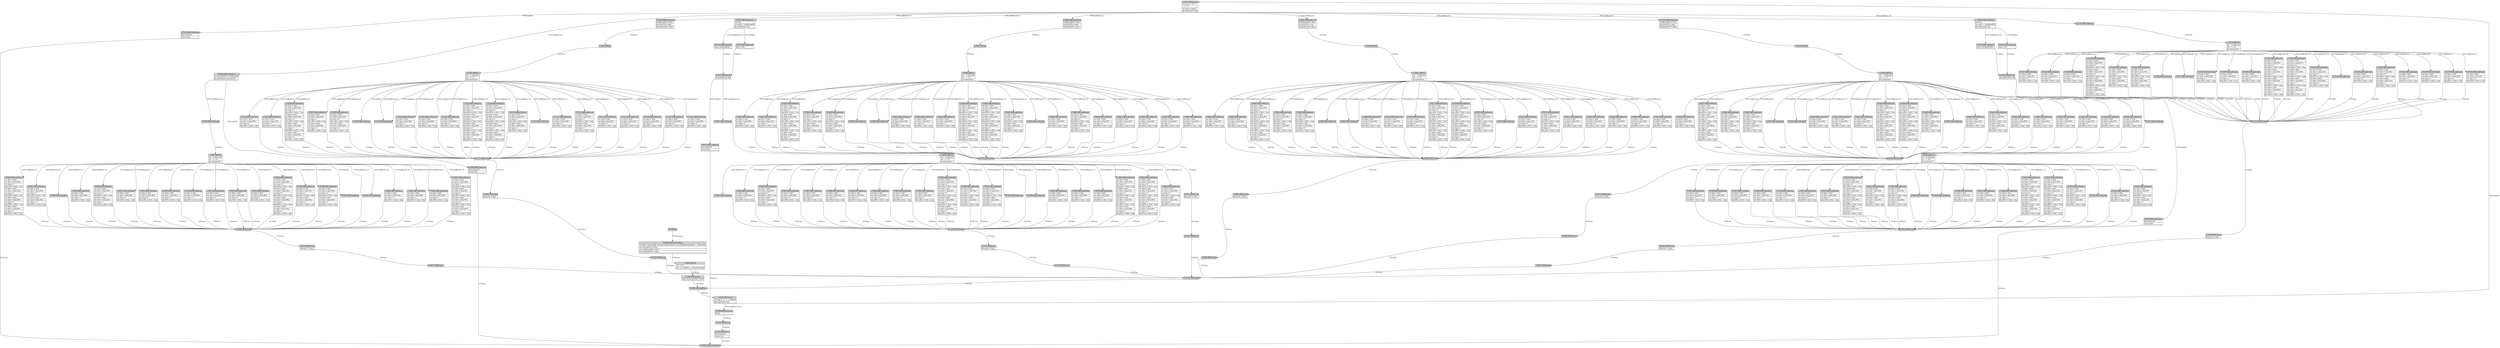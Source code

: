 digraph graphname {
	node [shape=plaintext];
n73158[label=<<table BORDER="0" CELLBORDER="1" CELLSPACING="0">
	<tr><td port="in" bgcolor="lightgray">(73158) BKNormal</td></tr>
	<tr><td port="e0" align="left">data.destroy()</td></tr>
	<tr><td port="e1" align="left">return true</td></tr>
	<tr><td port="out"></td></tr>
</table>>];
n73157[label=<<table BORDER="0" CELLBORDER="1" CELLSPACING="0">
	<tr><td port="in" bgcolor="lightgray">(73157) BKNormal</td></tr>
	<tr><td port="out"></td></tr>
</table>>];
n73156[label=<<table BORDER="0" CELLBORDER="1" CELLSPACING="0">
	<tr><td port="in" bgcolor="lightgray">(73156) BKNormal</td></tr>
	<tr><td port="out"></td></tr>
</table>>];
n73155[label=<<table BORDER="0" CELLBORDER="1" CELLSPACING="0">
	<tr><td port="in" bgcolor="lightgray">(73155) BKConditional</td></tr>
	<tr><td port="e0" align="left">data.destroy()</td></tr>
	<tr><td port="e1" align="left">return false</td></tr>
	<tr><td port="out"></td></tr>
</table>>];
n73154[label=<<table BORDER="0" CELLBORDER="1" CELLSPACING="0">
	<tr><td port="in" bgcolor="lightgray">(73154) BKNormal</td></tr>
	<tr><td port="e0" align="left">data.prev = type</td></tr>
	<tr><td port="out"></td></tr>
</table>>];
n73153[label=<<table BORDER="0" CELLBORDER="1" CELLSPACING="0">
	<tr><td port="in" bgcolor="lightgray">(73153) BKNormal</td></tr>
	<tr><td port="out"></td></tr>
</table>>];
n73152[label=<<table BORDER="0" CELLBORDER="1" CELLSPACING="0">
	<tr><td port="in" bgcolor="lightgray">(73152) BKConditional</td></tr>
	<tr><td port="out"></td></tr>
</table>>];
n73151[label=<<table BORDER="0" CELLBORDER="1" CELLSPACING="0">
	<tr><td port="in" bgcolor="lightgray">(73151) BKConditional</td></tr>
	<tr><td port="out"></td></tr>
</table>>];
n73150[label=<<table BORDER="0" CELLBORDER="1" CELLSPACING="0">
	<tr><td port="in" bgcolor="lightgray">(73150) BKConditional</td></tr>
	<tr><td port="e0" align="left">var data = data</td></tr>
	<tr><td port="e1" align="left">var data = data.oPos</td></tr>
	<tr><td port="e2" align="left">var tmp = 1</td></tr>
	<tr><td port="e3" align="left">data.oPos = data + tmp</td></tr>
	<tr><td port="out"></td></tr>
</table>>];
n73149[label=<<table BORDER="0" CELLBORDER="1" CELLSPACING="0">
	<tr><td port="in" bgcolor="lightgray">(73149) BKConditional</td></tr>
	<tr><td port="e0" align="left">var data = data</td></tr>
	<tr><td port="e1" align="left">var data = data.fPos</td></tr>
	<tr><td port="e2" align="left">var tmp = 2</td></tr>
	<tr><td port="e3" align="left">data.fPos = data + tmp</td></tr>
	<tr><td port="out"></td></tr>
</table>>];
n73148[label=<<table BORDER="0" CELLBORDER="1" CELLSPACING="0">
	<tr><td port="in" bgcolor="lightgray">(73148) BKConditional</td></tr>
	<tr><td port="e0" align="left">var data = data</td></tr>
	<tr><td port="e1" align="left">var data = data.fPos</td></tr>
	<tr><td port="e2" align="left">var tmp = 2</td></tr>
	<tr><td port="e3" align="left">data.fPos = data + tmp</td></tr>
	<tr><td port="out"></td></tr>
</table>>];
n73147[label=<<table BORDER="0" CELLBORDER="1" CELLSPACING="0">
	<tr><td port="in" bgcolor="lightgray">(73147) BKConditional</td></tr>
	<tr><td port="e0" align="left">var data = data</td></tr>
	<tr><td port="e1" align="left">var data = data.oPos</td></tr>
	<tr><td port="e2" align="left">var tmp = 4</td></tr>
	<tr><td port="e3" align="left">data.oPos = data + tmp</td></tr>
	<tr><td port="e4" align="left">var data = data</td></tr>
	<tr><td port="e5" align="left">var data = data.iPos</td></tr>
	<tr><td port="e6" align="left">var tmp = 1</td></tr>
	<tr><td port="e7" align="left">data.iPos = data + tmp</td></tr>
	<tr><td port="e8" align="left">var data = data</td></tr>
	<tr><td port="e9" align="left">var data = data.fPos</td></tr>
	<tr><td port="e10" align="left">var tmp = 2</td></tr>
	<tr><td port="e11" align="left">data.fPos = data + tmp</td></tr>
	<tr><td port="e12" align="left">var data = data</td></tr>
	<tr><td port="e13" align="left">var data = data.bPos</td></tr>
	<tr><td port="e14" align="left">var tmp = 1</td></tr>
	<tr><td port="e15" align="left">data.bPos = data + tmp</td></tr>
	<tr><td port="out"></td></tr>
</table>>];
n73146[label=<<table BORDER="0" CELLBORDER="1" CELLSPACING="0">
	<tr><td port="in" bgcolor="lightgray">(73146) BKConditional</td></tr>
	<tr><td port="e0" align="left">var data = data</td></tr>
	<tr><td port="e1" align="left">var data = data.oPos</td></tr>
	<tr><td port="e2" align="left">var tmp = 4</td></tr>
	<tr><td port="e3" align="left">data.oPos = data + tmp</td></tr>
	<tr><td port="e4" align="left">var data = data</td></tr>
	<tr><td port="e5" align="left">var data = data.iiPos</td></tr>
	<tr><td port="e6" align="left">var tmp = 2</td></tr>
	<tr><td port="e7" align="left">data.iiPos = data + tmp</td></tr>
	<tr><td port="e8" align="left">var data = data</td></tr>
	<tr><td port="e9" align="left">var data = data.ffPos</td></tr>
	<tr><td port="e10" align="left">var tmp = 1</td></tr>
	<tr><td port="e11" align="left">data.ffPos = data + tmp</td></tr>
	<tr><td port="e12" align="left">var data = data</td></tr>
	<tr><td port="e13" align="left">var data = data.fPos</td></tr>
	<tr><td port="e14" align="left">var tmp = 1</td></tr>
	<tr><td port="e15" align="left">data.fPos = data + tmp</td></tr>
	<tr><td port="out"></td></tr>
</table>>];
n73145[label=<<table BORDER="0" CELLBORDER="1" CELLSPACING="0">
	<tr><td port="in" bgcolor="lightgray">(73145) BKConditional</td></tr>
	<tr><td port="e0" align="left">var data = data</td></tr>
	<tr><td port="e1" align="left">var data = data.oPos</td></tr>
	<tr><td port="e2" align="left">var tmp = 2</td></tr>
	<tr><td port="e3" align="left">data.oPos = data + tmp</td></tr>
	<tr><td port="e4" align="left">var data = data</td></tr>
	<tr><td port="e5" align="left">var data = data.bPos</td></tr>
	<tr><td port="e6" align="left">var tmp = 2</td></tr>
	<tr><td port="e7" align="left">data.bPos = data + tmp</td></tr>
	<tr><td port="out"></td></tr>
</table>>];
n73144[label=<<table BORDER="0" CELLBORDER="1" CELLSPACING="0">
	<tr><td port="in" bgcolor="lightgray">(73144) BKConditional</td></tr>
	<tr><td port="out"></td></tr>
</table>>];
n73143[label=<<table BORDER="0" CELLBORDER="1" CELLSPACING="0">
	<tr><td port="in" bgcolor="lightgray">(73143) BKConditional</td></tr>
	<tr><td port="e0" align="left">var data = data</td></tr>
	<tr><td port="e1" align="left">var data = data.oPos</td></tr>
	<tr><td port="e2" align="left">var tmp = 4</td></tr>
	<tr><td port="e3" align="left">data.oPos = data + tmp</td></tr>
	<tr><td port="out"></td></tr>
</table>>];
n73142[label=<<table BORDER="0" CELLBORDER="1" CELLSPACING="0">
	<tr><td port="in" bgcolor="lightgray">(73142) BKConditional</td></tr>
	<tr><td port="e0" align="left">var data = data</td></tr>
	<tr><td port="e1" align="left">var data = data.fPos</td></tr>
	<tr><td port="e2" align="left">var tmp = 5</td></tr>
	<tr><td port="e3" align="left">data.fPos = data + tmp</td></tr>
	<tr><td port="e4" align="left">var data = data</td></tr>
	<tr><td port="e5" align="left">var data = data.oPos</td></tr>
	<tr><td port="e6" align="left">var tmp = 1</td></tr>
	<tr><td port="e7" align="left">data.oPos = data + tmp</td></tr>
	<tr><td port="out"></td></tr>
</table>>];
n73141[label=<<table BORDER="0" CELLBORDER="1" CELLSPACING="0">
	<tr><td port="in" bgcolor="lightgray">(73141) BKConditional</td></tr>
	<tr><td port="e0" align="left">var data = data</td></tr>
	<tr><td port="e1" align="left">var data = data.fPos</td></tr>
	<tr><td port="e2" align="left">var tmp = 4</td></tr>
	<tr><td port="e3" align="left">data.fPos = data + tmp</td></tr>
	<tr><td port="out"></td></tr>
</table>>];
n73140[label=<<table BORDER="0" CELLBORDER="1" CELLSPACING="0">
	<tr><td port="in" bgcolor="lightgray">(73140) BKConditional</td></tr>
	<tr><td port="e0" align="left">var data = data</td></tr>
	<tr><td port="e1" align="left">var data = data.oPos</td></tr>
	<tr><td port="e2" align="left">var tmp = 3</td></tr>
	<tr><td port="e3" align="left">data.oPos = data + tmp</td></tr>
	<tr><td port="out"></td></tr>
</table>>];
n73139[label=<<table BORDER="0" CELLBORDER="1" CELLSPACING="0">
	<tr><td port="in" bgcolor="lightgray">(73139) BKConditional</td></tr>
	<tr><td port="e0" align="left">var data = data</td></tr>
	<tr><td port="e1" align="left">var data = data.fPos</td></tr>
	<tr><td port="e2" align="left">var tmp = 4</td></tr>
	<tr><td port="e3" align="left">data.fPos = data + tmp</td></tr>
	<tr><td port="out"></td></tr>
</table>>];
n73138[label=<<table BORDER="0" CELLBORDER="1" CELLSPACING="0">
	<tr><td port="in" bgcolor="lightgray">(73138) BKConditional</td></tr>
	<tr><td port="e0" align="left">var data = data</td></tr>
	<tr><td port="e1" align="left">var data = data.fPos</td></tr>
	<tr><td port="e2" align="left">var tmp = 3</td></tr>
	<tr><td port="e3" align="left">data.fPos = data + tmp</td></tr>
	<tr><td port="out"></td></tr>
</table>>];
n73137[label=<<table BORDER="0" CELLBORDER="1" CELLSPACING="0">
	<tr><td port="in" bgcolor="lightgray">(73137) BKConditional</td></tr>
	<tr><td port="e0" align="left">var data = data</td></tr>
	<tr><td port="e1" align="left">var data = data.fPos</td></tr>
	<tr><td port="e2" align="left">var tmp = 4</td></tr>
	<tr><td port="e3" align="left">data.fPos = data + tmp</td></tr>
	<tr><td port="out"></td></tr>
</table>>];
n73136[label=<<table BORDER="0" CELLBORDER="1" CELLSPACING="0">
	<tr><td port="in" bgcolor="lightgray">(73136) BKConditional</td></tr>
	<tr><td port="e0" align="left">var data = data</td></tr>
	<tr><td port="e1" align="left">var data = data.fPos</td></tr>
	<tr><td port="e2" align="left">var tmp = 6</td></tr>
	<tr><td port="e3" align="left">data.fPos = data + tmp</td></tr>
	<tr><td port="out"></td></tr>
</table>>];
n73135[label=<<table BORDER="0" CELLBORDER="1" CELLSPACING="0">
	<tr><td port="in" bgcolor="lightgray">(73135) BKConditional</td></tr>
	<tr><td port="e0" align="left">var data = data</td></tr>
	<tr><td port="e1" align="left">var data = data.oPos</td></tr>
	<tr><td port="e2" align="left">var tmp = 1</td></tr>
	<tr><td port="e3" align="left">data.oPos = data + tmp</td></tr>
	<tr><td port="out"></td></tr>
</table>>];
n73134[label=<<table BORDER="0" CELLBORDER="1" CELLSPACING="0">
	<tr><td port="in" bgcolor="lightgray">(73134) BKConditional</td></tr>
	<tr><td port="e0" align="left">var data = data</td></tr>
	<tr><td port="e1" align="left">var data = data.oPos</td></tr>
	<tr><td port="e2" align="left">var tmp = 4</td></tr>
	<tr><td port="e3" align="left">data.oPos = data + tmp</td></tr>
	<tr><td port="e4" align="left">var data = data</td></tr>
	<tr><td port="e5" align="left">var data = data.iiPos</td></tr>
	<tr><td port="e6" align="left">var tmp = 2</td></tr>
	<tr><td port="e7" align="left">data.iiPos = data + tmp</td></tr>
	<tr><td port="e8" align="left">var data = data</td></tr>
	<tr><td port="e9" align="left">var data = data.ffPos</td></tr>
	<tr><td port="e10" align="left">var tmp = 1</td></tr>
	<tr><td port="e11" align="left">data.ffPos = data + tmp</td></tr>
	<tr><td port="e12" align="left">var data = data</td></tr>
	<tr><td port="e13" align="left">var data = data.fPos</td></tr>
	<tr><td port="e14" align="left">var tmp = 1</td></tr>
	<tr><td port="e15" align="left">data.fPos = data + tmp</td></tr>
	<tr><td port="out"></td></tr>
</table>>];
n73133[label=<<table BORDER="0" CELLBORDER="1" CELLSPACING="0">
	<tr><td port="in" bgcolor="lightgray">(73133) BKConditional</td></tr>
	<tr><td port="e0" align="left">var data = data</td></tr>
	<tr><td port="e1" align="left">var data = data.iPos</td></tr>
	<tr><td port="e2" align="left">var tmp = 1</td></tr>
	<tr><td port="e3" align="left">data.iPos = data + tmp</td></tr>
	<tr><td port="e4" align="left">var data = data</td></tr>
	<tr><td port="e5" align="left">var data = data.fPos</td></tr>
	<tr><td port="e6" align="left">var tmp = 1</td></tr>
	<tr><td port="e7" align="left">data.fPos = data + tmp</td></tr>
	<tr><td port="out"></td></tr>
</table>>];
n73132[label=<<table BORDER="0" CELLBORDER="1" CELLSPACING="0">
	<tr><td port="in" bgcolor="lightgray">(73132) BKConditional</td></tr>
	<tr><td port="e0" align="left">var data = data</td></tr>
	<tr><td port="e1" align="left">var data = data.oPos</td></tr>
	<tr><td port="e2" align="left">var tmp = 2</td></tr>
	<tr><td port="e3" align="left">data.oPos = data + tmp</td></tr>
	<tr><td port="e4" align="left">var data = data</td></tr>
	<tr><td port="e5" align="left">var data = data.bPos</td></tr>
	<tr><td port="e6" align="left">var tmp = 2</td></tr>
	<tr><td port="e7" align="left">data.bPos = data + tmp</td></tr>
	<tr><td port="out"></td></tr>
</table>>];
n73131[label=<<table BORDER="0" CELLBORDER="1" CELLSPACING="0">
	<tr><td port="in" bgcolor="lightgray">(73131) BKSub</td></tr>
	<tr><td port="e0" align="left">var ` = data.prev</td></tr>
	<tr><td port="e1" align="left">var ` = `[1]</td></tr>
	<tr><td port="e2" align="left">@:cond-branch `</td></tr>
	<tr><td port="out"></td></tr>
</table>>];
n73130[label=<<table BORDER="0" CELLBORDER="1" CELLSPACING="0">
	<tr><td port="in" bgcolor="lightgray">(73130) BKConditional</td></tr>
	<tr><td port="out"></td></tr>
</table>>];
n73129[label=<<table BORDER="0" CELLBORDER="1" CELLSPACING="0">
	<tr><td port="in" bgcolor="lightgray">(73129) BKNormal</td></tr>
	<tr><td port="out"></td></tr>
</table>>];
n73128[label=<<table BORDER="0" CELLBORDER="1" CELLSPACING="0">
	<tr><td port="in" bgcolor="lightgray">(73128) BKNormal</td></tr>
	<tr><td port="e0" align="left">data.prev = type</td></tr>
	<tr><td port="out"></td></tr>
</table>>];
n73127[label=<<table BORDER="0" CELLBORDER="1" CELLSPACING="0">
	<tr><td port="in" bgcolor="lightgray">(73127) BKNormal</td></tr>
	<tr><td port="out"></td></tr>
</table>>];
n73126[label=<<table BORDER="0" CELLBORDER="1" CELLSPACING="0">
	<tr><td port="in" bgcolor="lightgray">(73126) BKConditional</td></tr>
	<tr><td port="out"></td></tr>
</table>>];
n73125[label=<<table BORDER="0" CELLBORDER="1" CELLSPACING="0">
	<tr><td port="in" bgcolor="lightgray">(73125) BKConditional</td></tr>
	<tr><td port="out"></td></tr>
</table>>];
n73124[label=<<table BORDER="0" CELLBORDER="1" CELLSPACING="0">
	<tr><td port="in" bgcolor="lightgray">(73124) BKConditional</td></tr>
	<tr><td port="e0" align="left">var data = data</td></tr>
	<tr><td port="e1" align="left">var data = data.oPos</td></tr>
	<tr><td port="e2" align="left">var tmp = 1</td></tr>
	<tr><td port="e3" align="left">data.oPos = data + tmp</td></tr>
	<tr><td port="out"></td></tr>
</table>>];
n73123[label=<<table BORDER="0" CELLBORDER="1" CELLSPACING="0">
	<tr><td port="in" bgcolor="lightgray">(73123) BKConditional</td></tr>
	<tr><td port="e0" align="left">var data = data</td></tr>
	<tr><td port="e1" align="left">var data = data.fPos</td></tr>
	<tr><td port="e2" align="left">var tmp = 2</td></tr>
	<tr><td port="e3" align="left">data.fPos = data + tmp</td></tr>
	<tr><td port="out"></td></tr>
</table>>];
n73122[label=<<table BORDER="0" CELLBORDER="1" CELLSPACING="0">
	<tr><td port="in" bgcolor="lightgray">(73122) BKConditional</td></tr>
	<tr><td port="e0" align="left">var data = data</td></tr>
	<tr><td port="e1" align="left">var data = data.fPos</td></tr>
	<tr><td port="e2" align="left">var tmp = 2</td></tr>
	<tr><td port="e3" align="left">data.fPos = data + tmp</td></tr>
	<tr><td port="out"></td></tr>
</table>>];
n73121[label=<<table BORDER="0" CELLBORDER="1" CELLSPACING="0">
	<tr><td port="in" bgcolor="lightgray">(73121) BKConditional</td></tr>
	<tr><td port="e0" align="left">var data = data</td></tr>
	<tr><td port="e1" align="left">var data = data.oPos</td></tr>
	<tr><td port="e2" align="left">var tmp = 4</td></tr>
	<tr><td port="e3" align="left">data.oPos = data + tmp</td></tr>
	<tr><td port="e4" align="left">var data = data</td></tr>
	<tr><td port="e5" align="left">var data = data.iPos</td></tr>
	<tr><td port="e6" align="left">var tmp = 1</td></tr>
	<tr><td port="e7" align="left">data.iPos = data + tmp</td></tr>
	<tr><td port="e8" align="left">var data = data</td></tr>
	<tr><td port="e9" align="left">var data = data.fPos</td></tr>
	<tr><td port="e10" align="left">var tmp = 2</td></tr>
	<tr><td port="e11" align="left">data.fPos = data + tmp</td></tr>
	<tr><td port="e12" align="left">var data = data</td></tr>
	<tr><td port="e13" align="left">var data = data.bPos</td></tr>
	<tr><td port="e14" align="left">var tmp = 1</td></tr>
	<tr><td port="e15" align="left">data.bPos = data + tmp</td></tr>
	<tr><td port="out"></td></tr>
</table>>];
n73120[label=<<table BORDER="0" CELLBORDER="1" CELLSPACING="0">
	<tr><td port="in" bgcolor="lightgray">(73120) BKConditional</td></tr>
	<tr><td port="e0" align="left">var data = data</td></tr>
	<tr><td port="e1" align="left">var data = data.oPos</td></tr>
	<tr><td port="e2" align="left">var tmp = 4</td></tr>
	<tr><td port="e3" align="left">data.oPos = data + tmp</td></tr>
	<tr><td port="e4" align="left">var data = data</td></tr>
	<tr><td port="e5" align="left">var data = data.iiPos</td></tr>
	<tr><td port="e6" align="left">var tmp = 2</td></tr>
	<tr><td port="e7" align="left">data.iiPos = data + tmp</td></tr>
	<tr><td port="e8" align="left">var data = data</td></tr>
	<tr><td port="e9" align="left">var data = data.ffPos</td></tr>
	<tr><td port="e10" align="left">var tmp = 1</td></tr>
	<tr><td port="e11" align="left">data.ffPos = data + tmp</td></tr>
	<tr><td port="e12" align="left">var data = data</td></tr>
	<tr><td port="e13" align="left">var data = data.fPos</td></tr>
	<tr><td port="e14" align="left">var tmp = 1</td></tr>
	<tr><td port="e15" align="left">data.fPos = data + tmp</td></tr>
	<tr><td port="out"></td></tr>
</table>>];
n73119[label=<<table BORDER="0" CELLBORDER="1" CELLSPACING="0">
	<tr><td port="in" bgcolor="lightgray">(73119) BKConditional</td></tr>
	<tr><td port="e0" align="left">var data = data</td></tr>
	<tr><td port="e1" align="left">var data = data.oPos</td></tr>
	<tr><td port="e2" align="left">var tmp = 2</td></tr>
	<tr><td port="e3" align="left">data.oPos = data + tmp</td></tr>
	<tr><td port="e4" align="left">var data = data</td></tr>
	<tr><td port="e5" align="left">var data = data.bPos</td></tr>
	<tr><td port="e6" align="left">var tmp = 2</td></tr>
	<tr><td port="e7" align="left">data.bPos = data + tmp</td></tr>
	<tr><td port="out"></td></tr>
</table>>];
n73118[label=<<table BORDER="0" CELLBORDER="1" CELLSPACING="0">
	<tr><td port="in" bgcolor="lightgray">(73118) BKConditional</td></tr>
	<tr><td port="out"></td></tr>
</table>>];
n73117[label=<<table BORDER="0" CELLBORDER="1" CELLSPACING="0">
	<tr><td port="in" bgcolor="lightgray">(73117) BKConditional</td></tr>
	<tr><td port="e0" align="left">var data = data</td></tr>
	<tr><td port="e1" align="left">var data = data.oPos</td></tr>
	<tr><td port="e2" align="left">var tmp = 4</td></tr>
	<tr><td port="e3" align="left">data.oPos = data + tmp</td></tr>
	<tr><td port="out"></td></tr>
</table>>];
n73116[label=<<table BORDER="0" CELLBORDER="1" CELLSPACING="0">
	<tr><td port="in" bgcolor="lightgray">(73116) BKConditional</td></tr>
	<tr><td port="e0" align="left">var data = data</td></tr>
	<tr><td port="e1" align="left">var data = data.fPos</td></tr>
	<tr><td port="e2" align="left">var tmp = 5</td></tr>
	<tr><td port="e3" align="left">data.fPos = data + tmp</td></tr>
	<tr><td port="e4" align="left">var data = data</td></tr>
	<tr><td port="e5" align="left">var data = data.oPos</td></tr>
	<tr><td port="e6" align="left">var tmp = 1</td></tr>
	<tr><td port="e7" align="left">data.oPos = data + tmp</td></tr>
	<tr><td port="out"></td></tr>
</table>>];
n73115[label=<<table BORDER="0" CELLBORDER="1" CELLSPACING="0">
	<tr><td port="in" bgcolor="lightgray">(73115) BKConditional</td></tr>
	<tr><td port="e0" align="left">var data = data</td></tr>
	<tr><td port="e1" align="left">var data = data.fPos</td></tr>
	<tr><td port="e2" align="left">var tmp = 4</td></tr>
	<tr><td port="e3" align="left">data.fPos = data + tmp</td></tr>
	<tr><td port="out"></td></tr>
</table>>];
n73114[label=<<table BORDER="0" CELLBORDER="1" CELLSPACING="0">
	<tr><td port="in" bgcolor="lightgray">(73114) BKConditional</td></tr>
	<tr><td port="e0" align="left">var data = data</td></tr>
	<tr><td port="e1" align="left">var data = data.oPos</td></tr>
	<tr><td port="e2" align="left">var tmp = 3</td></tr>
	<tr><td port="e3" align="left">data.oPos = data + tmp</td></tr>
	<tr><td port="out"></td></tr>
</table>>];
n73113[label=<<table BORDER="0" CELLBORDER="1" CELLSPACING="0">
	<tr><td port="in" bgcolor="lightgray">(73113) BKConditional</td></tr>
	<tr><td port="e0" align="left">var data = data</td></tr>
	<tr><td port="e1" align="left">var data = data.fPos</td></tr>
	<tr><td port="e2" align="left">var tmp = 4</td></tr>
	<tr><td port="e3" align="left">data.fPos = data + tmp</td></tr>
	<tr><td port="out"></td></tr>
</table>>];
n73112[label=<<table BORDER="0" CELLBORDER="1" CELLSPACING="0">
	<tr><td port="in" bgcolor="lightgray">(73112) BKConditional</td></tr>
	<tr><td port="e0" align="left">var data = data</td></tr>
	<tr><td port="e1" align="left">var data = data.fPos</td></tr>
	<tr><td port="e2" align="left">var tmp = 3</td></tr>
	<tr><td port="e3" align="left">data.fPos = data + tmp</td></tr>
	<tr><td port="out"></td></tr>
</table>>];
n73111[label=<<table BORDER="0" CELLBORDER="1" CELLSPACING="0">
	<tr><td port="in" bgcolor="lightgray">(73111) BKConditional</td></tr>
	<tr><td port="e0" align="left">var data = data</td></tr>
	<tr><td port="e1" align="left">var data = data.fPos</td></tr>
	<tr><td port="e2" align="left">var tmp = 4</td></tr>
	<tr><td port="e3" align="left">data.fPos = data + tmp</td></tr>
	<tr><td port="out"></td></tr>
</table>>];
n73110[label=<<table BORDER="0" CELLBORDER="1" CELLSPACING="0">
	<tr><td port="in" bgcolor="lightgray">(73110) BKConditional</td></tr>
	<tr><td port="e0" align="left">var data = data</td></tr>
	<tr><td port="e1" align="left">var data = data.fPos</td></tr>
	<tr><td port="e2" align="left">var tmp = 6</td></tr>
	<tr><td port="e3" align="left">data.fPos = data + tmp</td></tr>
	<tr><td port="out"></td></tr>
</table>>];
n73109[label=<<table BORDER="0" CELLBORDER="1" CELLSPACING="0">
	<tr><td port="in" bgcolor="lightgray">(73109) BKConditional</td></tr>
	<tr><td port="e0" align="left">var data = data</td></tr>
	<tr><td port="e1" align="left">var data = data.oPos</td></tr>
	<tr><td port="e2" align="left">var tmp = 1</td></tr>
	<tr><td port="e3" align="left">data.oPos = data + tmp</td></tr>
	<tr><td port="out"></td></tr>
</table>>];
n73108[label=<<table BORDER="0" CELLBORDER="1" CELLSPACING="0">
	<tr><td port="in" bgcolor="lightgray">(73108) BKConditional</td></tr>
	<tr><td port="e0" align="left">var data = data</td></tr>
	<tr><td port="e1" align="left">var data = data.oPos</td></tr>
	<tr><td port="e2" align="left">var tmp = 4</td></tr>
	<tr><td port="e3" align="left">data.oPos = data + tmp</td></tr>
	<tr><td port="e4" align="left">var data = data</td></tr>
	<tr><td port="e5" align="left">var data = data.iiPos</td></tr>
	<tr><td port="e6" align="left">var tmp = 2</td></tr>
	<tr><td port="e7" align="left">data.iiPos = data + tmp</td></tr>
	<tr><td port="e8" align="left">var data = data</td></tr>
	<tr><td port="e9" align="left">var data = data.ffPos</td></tr>
	<tr><td port="e10" align="left">var tmp = 1</td></tr>
	<tr><td port="e11" align="left">data.ffPos = data + tmp</td></tr>
	<tr><td port="e12" align="left">var data = data</td></tr>
	<tr><td port="e13" align="left">var data = data.fPos</td></tr>
	<tr><td port="e14" align="left">var tmp = 1</td></tr>
	<tr><td port="e15" align="left">data.fPos = data + tmp</td></tr>
	<tr><td port="out"></td></tr>
</table>>];
n73107[label=<<table BORDER="0" CELLBORDER="1" CELLSPACING="0">
	<tr><td port="in" bgcolor="lightgray">(73107) BKConditional</td></tr>
	<tr><td port="e0" align="left">var data = data</td></tr>
	<tr><td port="e1" align="left">var data = data.iPos</td></tr>
	<tr><td port="e2" align="left">var tmp = 1</td></tr>
	<tr><td port="e3" align="left">data.iPos = data + tmp</td></tr>
	<tr><td port="e4" align="left">var data = data</td></tr>
	<tr><td port="e5" align="left">var data = data.fPos</td></tr>
	<tr><td port="e6" align="left">var tmp = 1</td></tr>
	<tr><td port="e7" align="left">data.fPos = data + tmp</td></tr>
	<tr><td port="out"></td></tr>
</table>>];
n73106[label=<<table BORDER="0" CELLBORDER="1" CELLSPACING="0">
	<tr><td port="in" bgcolor="lightgray">(73106) BKConditional</td></tr>
	<tr><td port="e0" align="left">var data = data</td></tr>
	<tr><td port="e1" align="left">var data = data.oPos</td></tr>
	<tr><td port="e2" align="left">var tmp = 2</td></tr>
	<tr><td port="e3" align="left">data.oPos = data + tmp</td></tr>
	<tr><td port="e4" align="left">var data = data</td></tr>
	<tr><td port="e5" align="left">var data = data.bPos</td></tr>
	<tr><td port="e6" align="left">var tmp = 2</td></tr>
	<tr><td port="e7" align="left">data.bPos = data + tmp</td></tr>
	<tr><td port="out"></td></tr>
</table>>];
n73105[label=<<table BORDER="0" CELLBORDER="1" CELLSPACING="0">
	<tr><td port="in" bgcolor="lightgray">(73105) BKSub</td></tr>
	<tr><td port="e0" align="left">var ` = data.prev</td></tr>
	<tr><td port="e1" align="left">var ` = `[1]</td></tr>
	<tr><td port="e2" align="left">@:cond-branch `</td></tr>
	<tr><td port="out"></td></tr>
</table>>];
n73104[label=<<table BORDER="0" CELLBORDER="1" CELLSPACING="0">
	<tr><td port="in" bgcolor="lightgray">(73104) BKSub</td></tr>
	<tr><td port="out"></td></tr>
</table>>];
n73103[label=<<table BORDER="0" CELLBORDER="1" CELLSPACING="0">
	<tr><td port="in" bgcolor="lightgray">(73103) BKConditional</td></tr>
	<tr><td port="e0" align="left">hasBitmapFill = false</td></tr>
	<tr><td port="e1" align="left">hasColorFill = false</td></tr>
	<tr><td port="e2" align="left">hasShaderFill = false</td></tr>
	<tr><td port="out"></td></tr>
</table>>];
n73102[label=<<table BORDER="0" CELLBORDER="1" CELLSPACING="0">
	<tr><td port="in" bgcolor="lightgray">(73102) BKNormal</td></tr>
	<tr><td port="out"></td></tr>
</table>>];
n73101[label=<<table BORDER="0" CELLBORDER="1" CELLSPACING="0">
	<tr><td port="in" bgcolor="lightgray">(73101) BKNormal</td></tr>
	<tr><td port="e0" align="left">data.prev = type</td></tr>
	<tr><td port="out"></td></tr>
</table>>];
n73100[label=<<table BORDER="0" CELLBORDER="1" CELLSPACING="0">
	<tr><td port="in" bgcolor="lightgray">(73100) BKNormal</td></tr>
	<tr><td port="out"></td></tr>
</table>>];
n73099[label=<<table BORDER="0" CELLBORDER="1" CELLSPACING="0">
	<tr><td port="in" bgcolor="lightgray">(73099) BKConditional</td></tr>
	<tr><td port="out"></td></tr>
</table>>];
n73098[label=<<table BORDER="0" CELLBORDER="1" CELLSPACING="0">
	<tr><td port="in" bgcolor="lightgray">(73098) BKConditional</td></tr>
	<tr><td port="out"></td></tr>
</table>>];
n73097[label=<<table BORDER="0" CELLBORDER="1" CELLSPACING="0">
	<tr><td port="in" bgcolor="lightgray">(73097) BKConditional</td></tr>
	<tr><td port="e0" align="left">var data = data</td></tr>
	<tr><td port="e1" align="left">var data = data.oPos</td></tr>
	<tr><td port="e2" align="left">var tmp = 1</td></tr>
	<tr><td port="e3" align="left">data.oPos = data + tmp</td></tr>
	<tr><td port="out"></td></tr>
</table>>];
n73096[label=<<table BORDER="0" CELLBORDER="1" CELLSPACING="0">
	<tr><td port="in" bgcolor="lightgray">(73096) BKConditional</td></tr>
	<tr><td port="e0" align="left">var data = data</td></tr>
	<tr><td port="e1" align="left">var data = data.fPos</td></tr>
	<tr><td port="e2" align="left">var tmp = 2</td></tr>
	<tr><td port="e3" align="left">data.fPos = data + tmp</td></tr>
	<tr><td port="out"></td></tr>
</table>>];
n73095[label=<<table BORDER="0" CELLBORDER="1" CELLSPACING="0">
	<tr><td port="in" bgcolor="lightgray">(73095) BKConditional</td></tr>
	<tr><td port="e0" align="left">var data = data</td></tr>
	<tr><td port="e1" align="left">var data = data.fPos</td></tr>
	<tr><td port="e2" align="left">var tmp = 2</td></tr>
	<tr><td port="e3" align="left">data.fPos = data + tmp</td></tr>
	<tr><td port="out"></td></tr>
</table>>];
n73094[label=<<table BORDER="0" CELLBORDER="1" CELLSPACING="0">
	<tr><td port="in" bgcolor="lightgray">(73094) BKConditional</td></tr>
	<tr><td port="e0" align="left">var data = data</td></tr>
	<tr><td port="e1" align="left">var data = data.oPos</td></tr>
	<tr><td port="e2" align="left">var tmp = 4</td></tr>
	<tr><td port="e3" align="left">data.oPos = data + tmp</td></tr>
	<tr><td port="e4" align="left">var data = data</td></tr>
	<tr><td port="e5" align="left">var data = data.iPos</td></tr>
	<tr><td port="e6" align="left">var tmp = 1</td></tr>
	<tr><td port="e7" align="left">data.iPos = data + tmp</td></tr>
	<tr><td port="e8" align="left">var data = data</td></tr>
	<tr><td port="e9" align="left">var data = data.fPos</td></tr>
	<tr><td port="e10" align="left">var tmp = 2</td></tr>
	<tr><td port="e11" align="left">data.fPos = data + tmp</td></tr>
	<tr><td port="e12" align="left">var data = data</td></tr>
	<tr><td port="e13" align="left">var data = data.bPos</td></tr>
	<tr><td port="e14" align="left">var tmp = 1</td></tr>
	<tr><td port="e15" align="left">data.bPos = data + tmp</td></tr>
	<tr><td port="out"></td></tr>
</table>>];
n73093[label=<<table BORDER="0" CELLBORDER="1" CELLSPACING="0">
	<tr><td port="in" bgcolor="lightgray">(73093) BKConditional</td></tr>
	<tr><td port="e0" align="left">var data = data</td></tr>
	<tr><td port="e1" align="left">var data = data.oPos</td></tr>
	<tr><td port="e2" align="left">var tmp = 4</td></tr>
	<tr><td port="e3" align="left">data.oPos = data + tmp</td></tr>
	<tr><td port="e4" align="left">var data = data</td></tr>
	<tr><td port="e5" align="left">var data = data.iiPos</td></tr>
	<tr><td port="e6" align="left">var tmp = 2</td></tr>
	<tr><td port="e7" align="left">data.iiPos = data + tmp</td></tr>
	<tr><td port="e8" align="left">var data = data</td></tr>
	<tr><td port="e9" align="left">var data = data.ffPos</td></tr>
	<tr><td port="e10" align="left">var tmp = 1</td></tr>
	<tr><td port="e11" align="left">data.ffPos = data + tmp</td></tr>
	<tr><td port="e12" align="left">var data = data</td></tr>
	<tr><td port="e13" align="left">var data = data.fPos</td></tr>
	<tr><td port="e14" align="left">var tmp = 1</td></tr>
	<tr><td port="e15" align="left">data.fPos = data + tmp</td></tr>
	<tr><td port="out"></td></tr>
</table>>];
n73092[label=<<table BORDER="0" CELLBORDER="1" CELLSPACING="0">
	<tr><td port="in" bgcolor="lightgray">(73092) BKConditional</td></tr>
	<tr><td port="e0" align="left">var data = data</td></tr>
	<tr><td port="e1" align="left">var data = data.oPos</td></tr>
	<tr><td port="e2" align="left">var tmp = 2</td></tr>
	<tr><td port="e3" align="left">data.oPos = data + tmp</td></tr>
	<tr><td port="e4" align="left">var data = data</td></tr>
	<tr><td port="e5" align="left">var data = data.bPos</td></tr>
	<tr><td port="e6" align="left">var tmp = 2</td></tr>
	<tr><td port="e7" align="left">data.bPos = data + tmp</td></tr>
	<tr><td port="out"></td></tr>
</table>>];
n73091[label=<<table BORDER="0" CELLBORDER="1" CELLSPACING="0">
	<tr><td port="in" bgcolor="lightgray">(73091) BKConditional</td></tr>
	<tr><td port="out"></td></tr>
</table>>];
n73090[label=<<table BORDER="0" CELLBORDER="1" CELLSPACING="0">
	<tr><td port="in" bgcolor="lightgray">(73090) BKConditional</td></tr>
	<tr><td port="e0" align="left">var data = data</td></tr>
	<tr><td port="e1" align="left">var data = data.oPos</td></tr>
	<tr><td port="e2" align="left">var tmp = 4</td></tr>
	<tr><td port="e3" align="left">data.oPos = data + tmp</td></tr>
	<tr><td port="out"></td></tr>
</table>>];
n73089[label=<<table BORDER="0" CELLBORDER="1" CELLSPACING="0">
	<tr><td port="in" bgcolor="lightgray">(73089) BKConditional</td></tr>
	<tr><td port="e0" align="left">var data = data</td></tr>
	<tr><td port="e1" align="left">var data = data.fPos</td></tr>
	<tr><td port="e2" align="left">var tmp = 5</td></tr>
	<tr><td port="e3" align="left">data.fPos = data + tmp</td></tr>
	<tr><td port="e4" align="left">var data = data</td></tr>
	<tr><td port="e5" align="left">var data = data.oPos</td></tr>
	<tr><td port="e6" align="left">var tmp = 1</td></tr>
	<tr><td port="e7" align="left">data.oPos = data + tmp</td></tr>
	<tr><td port="out"></td></tr>
</table>>];
n73088[label=<<table BORDER="0" CELLBORDER="1" CELLSPACING="0">
	<tr><td port="in" bgcolor="lightgray">(73088) BKConditional</td></tr>
	<tr><td port="e0" align="left">var data = data</td></tr>
	<tr><td port="e1" align="left">var data = data.fPos</td></tr>
	<tr><td port="e2" align="left">var tmp = 4</td></tr>
	<tr><td port="e3" align="left">data.fPos = data + tmp</td></tr>
	<tr><td port="out"></td></tr>
</table>>];
n73087[label=<<table BORDER="0" CELLBORDER="1" CELLSPACING="0">
	<tr><td port="in" bgcolor="lightgray">(73087) BKConditional</td></tr>
	<tr><td port="e0" align="left">var data = data</td></tr>
	<tr><td port="e1" align="left">var data = data.oPos</td></tr>
	<tr><td port="e2" align="left">var tmp = 3</td></tr>
	<tr><td port="e3" align="left">data.oPos = data + tmp</td></tr>
	<tr><td port="out"></td></tr>
</table>>];
n73086[label=<<table BORDER="0" CELLBORDER="1" CELLSPACING="0">
	<tr><td port="in" bgcolor="lightgray">(73086) BKConditional</td></tr>
	<tr><td port="e0" align="left">var data = data</td></tr>
	<tr><td port="e1" align="left">var data = data.fPos</td></tr>
	<tr><td port="e2" align="left">var tmp = 4</td></tr>
	<tr><td port="e3" align="left">data.fPos = data + tmp</td></tr>
	<tr><td port="out"></td></tr>
</table>>];
n73085[label=<<table BORDER="0" CELLBORDER="1" CELLSPACING="0">
	<tr><td port="in" bgcolor="lightgray">(73085) BKConditional</td></tr>
	<tr><td port="e0" align="left">var data = data</td></tr>
	<tr><td port="e1" align="left">var data = data.fPos</td></tr>
	<tr><td port="e2" align="left">var tmp = 3</td></tr>
	<tr><td port="e3" align="left">data.fPos = data + tmp</td></tr>
	<tr><td port="out"></td></tr>
</table>>];
n73084[label=<<table BORDER="0" CELLBORDER="1" CELLSPACING="0">
	<tr><td port="in" bgcolor="lightgray">(73084) BKConditional</td></tr>
	<tr><td port="e0" align="left">var data = data</td></tr>
	<tr><td port="e1" align="left">var data = data.fPos</td></tr>
	<tr><td port="e2" align="left">var tmp = 4</td></tr>
	<tr><td port="e3" align="left">data.fPos = data + tmp</td></tr>
	<tr><td port="out"></td></tr>
</table>>];
n73083[label=<<table BORDER="0" CELLBORDER="1" CELLSPACING="0">
	<tr><td port="in" bgcolor="lightgray">(73083) BKConditional</td></tr>
	<tr><td port="e0" align="left">var data = data</td></tr>
	<tr><td port="e1" align="left">var data = data.fPos</td></tr>
	<tr><td port="e2" align="left">var tmp = 6</td></tr>
	<tr><td port="e3" align="left">data.fPos = data + tmp</td></tr>
	<tr><td port="out"></td></tr>
</table>>];
n73082[label=<<table BORDER="0" CELLBORDER="1" CELLSPACING="0">
	<tr><td port="in" bgcolor="lightgray">(73082) BKConditional</td></tr>
	<tr><td port="e0" align="left">var data = data</td></tr>
	<tr><td port="e1" align="left">var data = data.oPos</td></tr>
	<tr><td port="e2" align="left">var tmp = 1</td></tr>
	<tr><td port="e3" align="left">data.oPos = data + tmp</td></tr>
	<tr><td port="out"></td></tr>
</table>>];
n73081[label=<<table BORDER="0" CELLBORDER="1" CELLSPACING="0">
	<tr><td port="in" bgcolor="lightgray">(73081) BKConditional</td></tr>
	<tr><td port="e0" align="left">var data = data</td></tr>
	<tr><td port="e1" align="left">var data = data.oPos</td></tr>
	<tr><td port="e2" align="left">var tmp = 4</td></tr>
	<tr><td port="e3" align="left">data.oPos = data + tmp</td></tr>
	<tr><td port="e4" align="left">var data = data</td></tr>
	<tr><td port="e5" align="left">var data = data.iiPos</td></tr>
	<tr><td port="e6" align="left">var tmp = 2</td></tr>
	<tr><td port="e7" align="left">data.iiPos = data + tmp</td></tr>
	<tr><td port="e8" align="left">var data = data</td></tr>
	<tr><td port="e9" align="left">var data = data.ffPos</td></tr>
	<tr><td port="e10" align="left">var tmp = 1</td></tr>
	<tr><td port="e11" align="left">data.ffPos = data + tmp</td></tr>
	<tr><td port="e12" align="left">var data = data</td></tr>
	<tr><td port="e13" align="left">var data = data.fPos</td></tr>
	<tr><td port="e14" align="left">var tmp = 1</td></tr>
	<tr><td port="e15" align="left">data.fPos = data + tmp</td></tr>
	<tr><td port="out"></td></tr>
</table>>];
n73080[label=<<table BORDER="0" CELLBORDER="1" CELLSPACING="0">
	<tr><td port="in" bgcolor="lightgray">(73080) BKConditional</td></tr>
	<tr><td port="e0" align="left">var data = data</td></tr>
	<tr><td port="e1" align="left">var data = data.iPos</td></tr>
	<tr><td port="e2" align="left">var tmp = 1</td></tr>
	<tr><td port="e3" align="left">data.iPos = data + tmp</td></tr>
	<tr><td port="e4" align="left">var data = data</td></tr>
	<tr><td port="e5" align="left">var data = data.fPos</td></tr>
	<tr><td port="e6" align="left">var tmp = 1</td></tr>
	<tr><td port="e7" align="left">data.fPos = data + tmp</td></tr>
	<tr><td port="out"></td></tr>
</table>>];
n73079[label=<<table BORDER="0" CELLBORDER="1" CELLSPACING="0">
	<tr><td port="in" bgcolor="lightgray">(73079) BKConditional</td></tr>
	<tr><td port="e0" align="left">var data = data</td></tr>
	<tr><td port="e1" align="left">var data = data.oPos</td></tr>
	<tr><td port="e2" align="left">var tmp = 2</td></tr>
	<tr><td port="e3" align="left">data.oPos = data + tmp</td></tr>
	<tr><td port="e4" align="left">var data = data</td></tr>
	<tr><td port="e5" align="left">var data = data.bPos</td></tr>
	<tr><td port="e6" align="left">var tmp = 2</td></tr>
	<tr><td port="e7" align="left">data.bPos = data + tmp</td></tr>
	<tr><td port="out"></td></tr>
</table>>];
n73078[label=<<table BORDER="0" CELLBORDER="1" CELLSPACING="0">
	<tr><td port="in" bgcolor="lightgray">(73078) BKSub</td></tr>
	<tr><td port="e0" align="left">var ` = data.prev</td></tr>
	<tr><td port="e1" align="left">var ` = `[1]</td></tr>
	<tr><td port="e2" align="left">@:cond-branch `</td></tr>
	<tr><td port="out"></td></tr>
</table>>];
n73077[label=<<table BORDER="0" CELLBORDER="1" CELLSPACING="0">
	<tr><td port="in" bgcolor="lightgray">(73077) BKConditional</td></tr>
	<tr><td port="e0" align="left">data.destroy()</td></tr>
	<tr><td port="e1" align="left">return false</td></tr>
	<tr><td port="out"></td></tr>
</table>>];
n73076[label=<<table BORDER="0" CELLBORDER="1" CELLSPACING="0">
	<tr><td port="in" bgcolor="lightgray">(73076) BKConditional</td></tr>
	<tr><td port="out"></td></tr>
</table>>];
n73075[label=<<table BORDER="0" CELLBORDER="1" CELLSPACING="0">
	<tr><td port="in" bgcolor="lightgray">(73075) BKNormal</td></tr>
	<tr><td port="e0" align="left">@:cond-branch tmp</td></tr>
	<tr><td port="out"></td></tr>
</table>>];
n73074[label=<<table BORDER="0" CELLBORDER="1" CELLSPACING="0">
	<tr><td port="in" bgcolor="lightgray">(73074) BKConditional</td></tr>
	<tr><td port="e0" align="left">tmp = true</td></tr>
	<tr><td port="out"></td></tr>
</table>>];
n73073[label=<<table BORDER="0" CELLBORDER="1" CELLSPACING="0">
	<tr><td port="in" bgcolor="lightgray">(73073) BKConditional</td></tr>
	<tr><td port="e0" align="left">tmp = hasShaderFill</td></tr>
	<tr><td port="out"></td></tr>
</table>>];
n73072[label=<<table BORDER="0" CELLBORDER="1" CELLSPACING="0">
	<tr><td port="in" bgcolor="lightgray">(73072) BKConditional</td></tr>
	<tr><td port="e0" align="left">var tmp</td></tr>
	<tr><td port="e1" align="left">var tmp = ! hasBitmapFill</td></tr>
	<tr><td port="e2" align="left">@:cond-branch tmp</td></tr>
	<tr><td port="out"></td></tr>
</table>>];
n73071[label=<<table BORDER="0" CELLBORDER="1" CELLSPACING="0">
	<tr><td port="in" bgcolor="lightgray">(73071) BKNormal</td></tr>
	<tr><td port="out"></td></tr>
</table>>];
n73070[label=<<table BORDER="0" CELLBORDER="1" CELLSPACING="0">
	<tr><td port="in" bgcolor="lightgray">(73070) BKNormal</td></tr>
	<tr><td port="e0" align="left">data.prev = type</td></tr>
	<tr><td port="out"></td></tr>
</table>>];
n73069[label=<<table BORDER="0" CELLBORDER="1" CELLSPACING="0">
	<tr><td port="in" bgcolor="lightgray">(73069) BKNormal</td></tr>
	<tr><td port="out"></td></tr>
</table>>];
n73068[label=<<table BORDER="0" CELLBORDER="1" CELLSPACING="0">
	<tr><td port="in" bgcolor="lightgray">(73068) BKConditional</td></tr>
	<tr><td port="out"></td></tr>
</table>>];
n73067[label=<<table BORDER="0" CELLBORDER="1" CELLSPACING="0">
	<tr><td port="in" bgcolor="lightgray">(73067) BKConditional</td></tr>
	<tr><td port="out"></td></tr>
</table>>];
n73066[label=<<table BORDER="0" CELLBORDER="1" CELLSPACING="0">
	<tr><td port="in" bgcolor="lightgray">(73066) BKConditional</td></tr>
	<tr><td port="e0" align="left">var data = data</td></tr>
	<tr><td port="e1" align="left">var data = data.oPos</td></tr>
	<tr><td port="e2" align="left">var tmp = 1</td></tr>
	<tr><td port="e3" align="left">data.oPos = data + tmp</td></tr>
	<tr><td port="out"></td></tr>
</table>>];
n73065[label=<<table BORDER="0" CELLBORDER="1" CELLSPACING="0">
	<tr><td port="in" bgcolor="lightgray">(73065) BKConditional</td></tr>
	<tr><td port="e0" align="left">var data = data</td></tr>
	<tr><td port="e1" align="left">var data = data.fPos</td></tr>
	<tr><td port="e2" align="left">var tmp = 2</td></tr>
	<tr><td port="e3" align="left">data.fPos = data + tmp</td></tr>
	<tr><td port="out"></td></tr>
</table>>];
n73064[label=<<table BORDER="0" CELLBORDER="1" CELLSPACING="0">
	<tr><td port="in" bgcolor="lightgray">(73064) BKConditional</td></tr>
	<tr><td port="e0" align="left">var data = data</td></tr>
	<tr><td port="e1" align="left">var data = data.fPos</td></tr>
	<tr><td port="e2" align="left">var tmp = 2</td></tr>
	<tr><td port="e3" align="left">data.fPos = data + tmp</td></tr>
	<tr><td port="out"></td></tr>
</table>>];
n73063[label=<<table BORDER="0" CELLBORDER="1" CELLSPACING="0">
	<tr><td port="in" bgcolor="lightgray">(73063) BKConditional</td></tr>
	<tr><td port="e0" align="left">var data = data</td></tr>
	<tr><td port="e1" align="left">var data = data.oPos</td></tr>
	<tr><td port="e2" align="left">var tmp = 4</td></tr>
	<tr><td port="e3" align="left">data.oPos = data + tmp</td></tr>
	<tr><td port="e4" align="left">var data = data</td></tr>
	<tr><td port="e5" align="left">var data = data.iPos</td></tr>
	<tr><td port="e6" align="left">var tmp = 1</td></tr>
	<tr><td port="e7" align="left">data.iPos = data + tmp</td></tr>
	<tr><td port="e8" align="left">var data = data</td></tr>
	<tr><td port="e9" align="left">var data = data.fPos</td></tr>
	<tr><td port="e10" align="left">var tmp = 2</td></tr>
	<tr><td port="e11" align="left">data.fPos = data + tmp</td></tr>
	<tr><td port="e12" align="left">var data = data</td></tr>
	<tr><td port="e13" align="left">var data = data.bPos</td></tr>
	<tr><td port="e14" align="left">var tmp = 1</td></tr>
	<tr><td port="e15" align="left">data.bPos = data + tmp</td></tr>
	<tr><td port="out"></td></tr>
</table>>];
n73062[label=<<table BORDER="0" CELLBORDER="1" CELLSPACING="0">
	<tr><td port="in" bgcolor="lightgray">(73062) BKConditional</td></tr>
	<tr><td port="e0" align="left">var data = data</td></tr>
	<tr><td port="e1" align="left">var data = data.oPos</td></tr>
	<tr><td port="e2" align="left">var tmp = 4</td></tr>
	<tr><td port="e3" align="left">data.oPos = data + tmp</td></tr>
	<tr><td port="e4" align="left">var data = data</td></tr>
	<tr><td port="e5" align="left">var data = data.iiPos</td></tr>
	<tr><td port="e6" align="left">var tmp = 2</td></tr>
	<tr><td port="e7" align="left">data.iiPos = data + tmp</td></tr>
	<tr><td port="e8" align="left">var data = data</td></tr>
	<tr><td port="e9" align="left">var data = data.ffPos</td></tr>
	<tr><td port="e10" align="left">var tmp = 1</td></tr>
	<tr><td port="e11" align="left">data.ffPos = data + tmp</td></tr>
	<tr><td port="e12" align="left">var data = data</td></tr>
	<tr><td port="e13" align="left">var data = data.fPos</td></tr>
	<tr><td port="e14" align="left">var tmp = 1</td></tr>
	<tr><td port="e15" align="left">data.fPos = data + tmp</td></tr>
	<tr><td port="out"></td></tr>
</table>>];
n73061[label=<<table BORDER="0" CELLBORDER="1" CELLSPACING="0">
	<tr><td port="in" bgcolor="lightgray">(73061) BKConditional</td></tr>
	<tr><td port="e0" align="left">var data = data</td></tr>
	<tr><td port="e1" align="left">var data = data.oPos</td></tr>
	<tr><td port="e2" align="left">var tmp = 2</td></tr>
	<tr><td port="e3" align="left">data.oPos = data + tmp</td></tr>
	<tr><td port="e4" align="left">var data = data</td></tr>
	<tr><td port="e5" align="left">var data = data.bPos</td></tr>
	<tr><td port="e6" align="left">var tmp = 2</td></tr>
	<tr><td port="e7" align="left">data.bPos = data + tmp</td></tr>
	<tr><td port="out"></td></tr>
</table>>];
n73060[label=<<table BORDER="0" CELLBORDER="1" CELLSPACING="0">
	<tr><td port="in" bgcolor="lightgray">(73060) BKConditional</td></tr>
	<tr><td port="out"></td></tr>
</table>>];
n73059[label=<<table BORDER="0" CELLBORDER="1" CELLSPACING="0">
	<tr><td port="in" bgcolor="lightgray">(73059) BKConditional</td></tr>
	<tr><td port="e0" align="left">var data = data</td></tr>
	<tr><td port="e1" align="left">var data = data.oPos</td></tr>
	<tr><td port="e2" align="left">var tmp = 4</td></tr>
	<tr><td port="e3" align="left">data.oPos = data + tmp</td></tr>
	<tr><td port="out"></td></tr>
</table>>];
n73058[label=<<table BORDER="0" CELLBORDER="1" CELLSPACING="0">
	<tr><td port="in" bgcolor="lightgray">(73058) BKConditional</td></tr>
	<tr><td port="e0" align="left">var data = data</td></tr>
	<tr><td port="e1" align="left">var data = data.fPos</td></tr>
	<tr><td port="e2" align="left">var tmp = 5</td></tr>
	<tr><td port="e3" align="left">data.fPos = data + tmp</td></tr>
	<tr><td port="e4" align="left">var data = data</td></tr>
	<tr><td port="e5" align="left">var data = data.oPos</td></tr>
	<tr><td port="e6" align="left">var tmp = 1</td></tr>
	<tr><td port="e7" align="left">data.oPos = data + tmp</td></tr>
	<tr><td port="out"></td></tr>
</table>>];
n73057[label=<<table BORDER="0" CELLBORDER="1" CELLSPACING="0">
	<tr><td port="in" bgcolor="lightgray">(73057) BKConditional</td></tr>
	<tr><td port="e0" align="left">var data = data</td></tr>
	<tr><td port="e1" align="left">var data = data.fPos</td></tr>
	<tr><td port="e2" align="left">var tmp = 4</td></tr>
	<tr><td port="e3" align="left">data.fPos = data + tmp</td></tr>
	<tr><td port="out"></td></tr>
</table>>];
n73056[label=<<table BORDER="0" CELLBORDER="1" CELLSPACING="0">
	<tr><td port="in" bgcolor="lightgray">(73056) BKConditional</td></tr>
	<tr><td port="e0" align="left">var data = data</td></tr>
	<tr><td port="e1" align="left">var data = data.oPos</td></tr>
	<tr><td port="e2" align="left">var tmp = 3</td></tr>
	<tr><td port="e3" align="left">data.oPos = data + tmp</td></tr>
	<tr><td port="out"></td></tr>
</table>>];
n73055[label=<<table BORDER="0" CELLBORDER="1" CELLSPACING="0">
	<tr><td port="in" bgcolor="lightgray">(73055) BKConditional</td></tr>
	<tr><td port="e0" align="left">var data = data</td></tr>
	<tr><td port="e1" align="left">var data = data.fPos</td></tr>
	<tr><td port="e2" align="left">var tmp = 4</td></tr>
	<tr><td port="e3" align="left">data.fPos = data + tmp</td></tr>
	<tr><td port="out"></td></tr>
</table>>];
n73054[label=<<table BORDER="0" CELLBORDER="1" CELLSPACING="0">
	<tr><td port="in" bgcolor="lightgray">(73054) BKConditional</td></tr>
	<tr><td port="e0" align="left">var data = data</td></tr>
	<tr><td port="e1" align="left">var data = data.fPos</td></tr>
	<tr><td port="e2" align="left">var tmp = 3</td></tr>
	<tr><td port="e3" align="left">data.fPos = data + tmp</td></tr>
	<tr><td port="out"></td></tr>
</table>>];
n73053[label=<<table BORDER="0" CELLBORDER="1" CELLSPACING="0">
	<tr><td port="in" bgcolor="lightgray">(73053) BKConditional</td></tr>
	<tr><td port="e0" align="left">var data = data</td></tr>
	<tr><td port="e1" align="left">var data = data.fPos</td></tr>
	<tr><td port="e2" align="left">var tmp = 4</td></tr>
	<tr><td port="e3" align="left">data.fPos = data + tmp</td></tr>
	<tr><td port="out"></td></tr>
</table>>];
n73052[label=<<table BORDER="0" CELLBORDER="1" CELLSPACING="0">
	<tr><td port="in" bgcolor="lightgray">(73052) BKConditional</td></tr>
	<tr><td port="e0" align="left">var data = data</td></tr>
	<tr><td port="e1" align="left">var data = data.fPos</td></tr>
	<tr><td port="e2" align="left">var tmp = 6</td></tr>
	<tr><td port="e3" align="left">data.fPos = data + tmp</td></tr>
	<tr><td port="out"></td></tr>
</table>>];
n73051[label=<<table BORDER="0" CELLBORDER="1" CELLSPACING="0">
	<tr><td port="in" bgcolor="lightgray">(73051) BKConditional</td></tr>
	<tr><td port="e0" align="left">var data = data</td></tr>
	<tr><td port="e1" align="left">var data = data.oPos</td></tr>
	<tr><td port="e2" align="left">var tmp = 1</td></tr>
	<tr><td port="e3" align="left">data.oPos = data + tmp</td></tr>
	<tr><td port="out"></td></tr>
</table>>];
n73050[label=<<table BORDER="0" CELLBORDER="1" CELLSPACING="0">
	<tr><td port="in" bgcolor="lightgray">(73050) BKConditional</td></tr>
	<tr><td port="e0" align="left">var data = data</td></tr>
	<tr><td port="e1" align="left">var data = data.oPos</td></tr>
	<tr><td port="e2" align="left">var tmp = 4</td></tr>
	<tr><td port="e3" align="left">data.oPos = data + tmp</td></tr>
	<tr><td port="e4" align="left">var data = data</td></tr>
	<tr><td port="e5" align="left">var data = data.iiPos</td></tr>
	<tr><td port="e6" align="left">var tmp = 2</td></tr>
	<tr><td port="e7" align="left">data.iiPos = data + tmp</td></tr>
	<tr><td port="e8" align="left">var data = data</td></tr>
	<tr><td port="e9" align="left">var data = data.ffPos</td></tr>
	<tr><td port="e10" align="left">var tmp = 1</td></tr>
	<tr><td port="e11" align="left">data.ffPos = data + tmp</td></tr>
	<tr><td port="e12" align="left">var data = data</td></tr>
	<tr><td port="e13" align="left">var data = data.fPos</td></tr>
	<tr><td port="e14" align="left">var tmp = 1</td></tr>
	<tr><td port="e15" align="left">data.fPos = data + tmp</td></tr>
	<tr><td port="out"></td></tr>
</table>>];
n73049[label=<<table BORDER="0" CELLBORDER="1" CELLSPACING="0">
	<tr><td port="in" bgcolor="lightgray">(73049) BKConditional</td></tr>
	<tr><td port="e0" align="left">var data = data</td></tr>
	<tr><td port="e1" align="left">var data = data.iPos</td></tr>
	<tr><td port="e2" align="left">var tmp = 1</td></tr>
	<tr><td port="e3" align="left">data.iPos = data + tmp</td></tr>
	<tr><td port="e4" align="left">var data = data</td></tr>
	<tr><td port="e5" align="left">var data = data.fPos</td></tr>
	<tr><td port="e6" align="left">var tmp = 1</td></tr>
	<tr><td port="e7" align="left">data.fPos = data + tmp</td></tr>
	<tr><td port="out"></td></tr>
</table>>];
n73048[label=<<table BORDER="0" CELLBORDER="1" CELLSPACING="0">
	<tr><td port="in" bgcolor="lightgray">(73048) BKConditional</td></tr>
	<tr><td port="e0" align="left">var data = data</td></tr>
	<tr><td port="e1" align="left">var data = data.oPos</td></tr>
	<tr><td port="e2" align="left">var tmp = 2</td></tr>
	<tr><td port="e3" align="left">data.oPos = data + tmp</td></tr>
	<tr><td port="e4" align="left">var data = data</td></tr>
	<tr><td port="e5" align="left">var data = data.bPos</td></tr>
	<tr><td port="e6" align="left">var tmp = 2</td></tr>
	<tr><td port="e7" align="left">data.bPos = data + tmp</td></tr>
	<tr><td port="out"></td></tr>
</table>>];
n73047[label=<<table BORDER="0" CELLBORDER="1" CELLSPACING="0">
	<tr><td port="in" bgcolor="lightgray">(73047) BKSub</td></tr>
	<tr><td port="e0" align="left">var ` = data.prev</td></tr>
	<tr><td port="e1" align="left">var ` = `[1]</td></tr>
	<tr><td port="e2" align="left">@:cond-branch `</td></tr>
	<tr><td port="out"></td></tr>
</table>>];
n73046[label=<<table BORDER="0" CELLBORDER="1" CELLSPACING="0">
	<tr><td port="in" bgcolor="lightgray">(73046) BKConditional</td></tr>
	<tr><td port="e0" align="left">data.destroy()</td></tr>
	<tr><td port="e1" align="left">return false</td></tr>
	<tr><td port="out"></td></tr>
</table>>];
n73045[label=<<table BORDER="0" CELLBORDER="1" CELLSPACING="0">
	<tr><td port="in" bgcolor="lightgray">(73045) BKConditional</td></tr>
	<tr><td port="out"></td></tr>
</table>>];
n73044[label=<<table BORDER="0" CELLBORDER="1" CELLSPACING="0">
	<tr><td port="in" bgcolor="lightgray">(73044) BKConditional</td></tr>
	<tr><td port="e0" align="left">var hasColorFill = hasColorFill</td></tr>
	<tr><td port="e1" align="left">@:cond-branch hasColorFill</td></tr>
	<tr><td port="out"></td></tr>
</table>>];
n73043[label=<<table BORDER="0" CELLBORDER="1" CELLSPACING="0">
	<tr><td port="in" bgcolor="lightgray">(73043) BKNormal</td></tr>
	<tr><td port="out"></td></tr>
</table>>];
n73042[label=<<table BORDER="0" CELLBORDER="1" CELLSPACING="0">
	<tr><td port="in" bgcolor="lightgray">(73042) BKNormal</td></tr>
	<tr><td port="e0" align="left">data.prev = type</td></tr>
	<tr><td port="out"></td></tr>
</table>>];
n73041[label=<<table BORDER="0" CELLBORDER="1" CELLSPACING="0">
	<tr><td port="in" bgcolor="lightgray">(73041) BKNormal</td></tr>
	<tr><td port="out"></td></tr>
</table>>];
n73040[label=<<table BORDER="0" CELLBORDER="1" CELLSPACING="0">
	<tr><td port="in" bgcolor="lightgray">(73040) BKConditional</td></tr>
	<tr><td port="out"></td></tr>
</table>>];
n73039[label=<<table BORDER="0" CELLBORDER="1" CELLSPACING="0">
	<tr><td port="in" bgcolor="lightgray">(73039) BKConditional</td></tr>
	<tr><td port="out"></td></tr>
</table>>];
n73038[label=<<table BORDER="0" CELLBORDER="1" CELLSPACING="0">
	<tr><td port="in" bgcolor="lightgray">(73038) BKConditional</td></tr>
	<tr><td port="e0" align="left">var data = data</td></tr>
	<tr><td port="e1" align="left">var data = data.oPos</td></tr>
	<tr><td port="e2" align="left">var tmp = 1</td></tr>
	<tr><td port="e3" align="left">data.oPos = data + tmp</td></tr>
	<tr><td port="out"></td></tr>
</table>>];
n73037[label=<<table BORDER="0" CELLBORDER="1" CELLSPACING="0">
	<tr><td port="in" bgcolor="lightgray">(73037) BKConditional</td></tr>
	<tr><td port="e0" align="left">var data = data</td></tr>
	<tr><td port="e1" align="left">var data = data.fPos</td></tr>
	<tr><td port="e2" align="left">var tmp = 2</td></tr>
	<tr><td port="e3" align="left">data.fPos = data + tmp</td></tr>
	<tr><td port="out"></td></tr>
</table>>];
n73036[label=<<table BORDER="0" CELLBORDER="1" CELLSPACING="0">
	<tr><td port="in" bgcolor="lightgray">(73036) BKConditional</td></tr>
	<tr><td port="e0" align="left">var data = data</td></tr>
	<tr><td port="e1" align="left">var data = data.fPos</td></tr>
	<tr><td port="e2" align="left">var tmp = 2</td></tr>
	<tr><td port="e3" align="left">data.fPos = data + tmp</td></tr>
	<tr><td port="out"></td></tr>
</table>>];
n73035[label=<<table BORDER="0" CELLBORDER="1" CELLSPACING="0">
	<tr><td port="in" bgcolor="lightgray">(73035) BKConditional</td></tr>
	<tr><td port="e0" align="left">var data = data</td></tr>
	<tr><td port="e1" align="left">var data = data.oPos</td></tr>
	<tr><td port="e2" align="left">var tmp = 4</td></tr>
	<tr><td port="e3" align="left">data.oPos = data + tmp</td></tr>
	<tr><td port="e4" align="left">var data = data</td></tr>
	<tr><td port="e5" align="left">var data = data.iPos</td></tr>
	<tr><td port="e6" align="left">var tmp = 1</td></tr>
	<tr><td port="e7" align="left">data.iPos = data + tmp</td></tr>
	<tr><td port="e8" align="left">var data = data</td></tr>
	<tr><td port="e9" align="left">var data = data.fPos</td></tr>
	<tr><td port="e10" align="left">var tmp = 2</td></tr>
	<tr><td port="e11" align="left">data.fPos = data + tmp</td></tr>
	<tr><td port="e12" align="left">var data = data</td></tr>
	<tr><td port="e13" align="left">var data = data.bPos</td></tr>
	<tr><td port="e14" align="left">var tmp = 1</td></tr>
	<tr><td port="e15" align="left">data.bPos = data + tmp</td></tr>
	<tr><td port="out"></td></tr>
</table>>];
n73034[label=<<table BORDER="0" CELLBORDER="1" CELLSPACING="0">
	<tr><td port="in" bgcolor="lightgray">(73034) BKConditional</td></tr>
	<tr><td port="e0" align="left">var data = data</td></tr>
	<tr><td port="e1" align="left">var data = data.oPos</td></tr>
	<tr><td port="e2" align="left">var tmp = 4</td></tr>
	<tr><td port="e3" align="left">data.oPos = data + tmp</td></tr>
	<tr><td port="e4" align="left">var data = data</td></tr>
	<tr><td port="e5" align="left">var data = data.iiPos</td></tr>
	<tr><td port="e6" align="left">var tmp = 2</td></tr>
	<tr><td port="e7" align="left">data.iiPos = data + tmp</td></tr>
	<tr><td port="e8" align="left">var data = data</td></tr>
	<tr><td port="e9" align="left">var data = data.ffPos</td></tr>
	<tr><td port="e10" align="left">var tmp = 1</td></tr>
	<tr><td port="e11" align="left">data.ffPos = data + tmp</td></tr>
	<tr><td port="e12" align="left">var data = data</td></tr>
	<tr><td port="e13" align="left">var data = data.fPos</td></tr>
	<tr><td port="e14" align="left">var tmp = 1</td></tr>
	<tr><td port="e15" align="left">data.fPos = data + tmp</td></tr>
	<tr><td port="out"></td></tr>
</table>>];
n73033[label=<<table BORDER="0" CELLBORDER="1" CELLSPACING="0">
	<tr><td port="in" bgcolor="lightgray">(73033) BKConditional</td></tr>
	<tr><td port="e0" align="left">var data = data</td></tr>
	<tr><td port="e1" align="left">var data = data.oPos</td></tr>
	<tr><td port="e2" align="left">var tmp = 2</td></tr>
	<tr><td port="e3" align="left">data.oPos = data + tmp</td></tr>
	<tr><td port="e4" align="left">var data = data</td></tr>
	<tr><td port="e5" align="left">var data = data.bPos</td></tr>
	<tr><td port="e6" align="left">var tmp = 2</td></tr>
	<tr><td port="e7" align="left">data.bPos = data + tmp</td></tr>
	<tr><td port="out"></td></tr>
</table>>];
n73032[label=<<table BORDER="0" CELLBORDER="1" CELLSPACING="0">
	<tr><td port="in" bgcolor="lightgray">(73032) BKConditional</td></tr>
	<tr><td port="out"></td></tr>
</table>>];
n73031[label=<<table BORDER="0" CELLBORDER="1" CELLSPACING="0">
	<tr><td port="in" bgcolor="lightgray">(73031) BKConditional</td></tr>
	<tr><td port="e0" align="left">var data = data</td></tr>
	<tr><td port="e1" align="left">var data = data.oPos</td></tr>
	<tr><td port="e2" align="left">var tmp = 4</td></tr>
	<tr><td port="e3" align="left">data.oPos = data + tmp</td></tr>
	<tr><td port="out"></td></tr>
</table>>];
n73030[label=<<table BORDER="0" CELLBORDER="1" CELLSPACING="0">
	<tr><td port="in" bgcolor="lightgray">(73030) BKConditional</td></tr>
	<tr><td port="e0" align="left">var data = data</td></tr>
	<tr><td port="e1" align="left">var data = data.fPos</td></tr>
	<tr><td port="e2" align="left">var tmp = 5</td></tr>
	<tr><td port="e3" align="left">data.fPos = data + tmp</td></tr>
	<tr><td port="e4" align="left">var data = data</td></tr>
	<tr><td port="e5" align="left">var data = data.oPos</td></tr>
	<tr><td port="e6" align="left">var tmp = 1</td></tr>
	<tr><td port="e7" align="left">data.oPos = data + tmp</td></tr>
	<tr><td port="out"></td></tr>
</table>>];
n73029[label=<<table BORDER="0" CELLBORDER="1" CELLSPACING="0">
	<tr><td port="in" bgcolor="lightgray">(73029) BKConditional</td></tr>
	<tr><td port="e0" align="left">var data = data</td></tr>
	<tr><td port="e1" align="left">var data = data.fPos</td></tr>
	<tr><td port="e2" align="left">var tmp = 4</td></tr>
	<tr><td port="e3" align="left">data.fPos = data + tmp</td></tr>
	<tr><td port="out"></td></tr>
</table>>];
n73028[label=<<table BORDER="0" CELLBORDER="1" CELLSPACING="0">
	<tr><td port="in" bgcolor="lightgray">(73028) BKConditional</td></tr>
	<tr><td port="e0" align="left">var data = data</td></tr>
	<tr><td port="e1" align="left">var data = data.oPos</td></tr>
	<tr><td port="e2" align="left">var tmp = 3</td></tr>
	<tr><td port="e3" align="left">data.oPos = data + tmp</td></tr>
	<tr><td port="out"></td></tr>
</table>>];
n73027[label=<<table BORDER="0" CELLBORDER="1" CELLSPACING="0">
	<tr><td port="in" bgcolor="lightgray">(73027) BKConditional</td></tr>
	<tr><td port="e0" align="left">var data = data</td></tr>
	<tr><td port="e1" align="left">var data = data.fPos</td></tr>
	<tr><td port="e2" align="left">var tmp = 4</td></tr>
	<tr><td port="e3" align="left">data.fPos = data + tmp</td></tr>
	<tr><td port="out"></td></tr>
</table>>];
n73026[label=<<table BORDER="0" CELLBORDER="1" CELLSPACING="0">
	<tr><td port="in" bgcolor="lightgray">(73026) BKConditional</td></tr>
	<tr><td port="e0" align="left">var data = data</td></tr>
	<tr><td port="e1" align="left">var data = data.fPos</td></tr>
	<tr><td port="e2" align="left">var tmp = 3</td></tr>
	<tr><td port="e3" align="left">data.fPos = data + tmp</td></tr>
	<tr><td port="out"></td></tr>
</table>>];
n73025[label=<<table BORDER="0" CELLBORDER="1" CELLSPACING="0">
	<tr><td port="in" bgcolor="lightgray">(73025) BKConditional</td></tr>
	<tr><td port="e0" align="left">var data = data</td></tr>
	<tr><td port="e1" align="left">var data = data.fPos</td></tr>
	<tr><td port="e2" align="left">var tmp = 4</td></tr>
	<tr><td port="e3" align="left">data.fPos = data + tmp</td></tr>
	<tr><td port="out"></td></tr>
</table>>];
n73024[label=<<table BORDER="0" CELLBORDER="1" CELLSPACING="0">
	<tr><td port="in" bgcolor="lightgray">(73024) BKConditional</td></tr>
	<tr><td port="e0" align="left">var data = data</td></tr>
	<tr><td port="e1" align="left">var data = data.fPos</td></tr>
	<tr><td port="e2" align="left">var tmp = 6</td></tr>
	<tr><td port="e3" align="left">data.fPos = data + tmp</td></tr>
	<tr><td port="out"></td></tr>
</table>>];
n73023[label=<<table BORDER="0" CELLBORDER="1" CELLSPACING="0">
	<tr><td port="in" bgcolor="lightgray">(73023) BKConditional</td></tr>
	<tr><td port="e0" align="left">var data = data</td></tr>
	<tr><td port="e1" align="left">var data = data.oPos</td></tr>
	<tr><td port="e2" align="left">var tmp = 1</td></tr>
	<tr><td port="e3" align="left">data.oPos = data + tmp</td></tr>
	<tr><td port="out"></td></tr>
</table>>];
n73022[label=<<table BORDER="0" CELLBORDER="1" CELLSPACING="0">
	<tr><td port="in" bgcolor="lightgray">(73022) BKConditional</td></tr>
	<tr><td port="e0" align="left">var data = data</td></tr>
	<tr><td port="e1" align="left">var data = data.oPos</td></tr>
	<tr><td port="e2" align="left">var tmp = 4</td></tr>
	<tr><td port="e3" align="left">data.oPos = data + tmp</td></tr>
	<tr><td port="e4" align="left">var data = data</td></tr>
	<tr><td port="e5" align="left">var data = data.iiPos</td></tr>
	<tr><td port="e6" align="left">var tmp = 2</td></tr>
	<tr><td port="e7" align="left">data.iiPos = data + tmp</td></tr>
	<tr><td port="e8" align="left">var data = data</td></tr>
	<tr><td port="e9" align="left">var data = data.ffPos</td></tr>
	<tr><td port="e10" align="left">var tmp = 1</td></tr>
	<tr><td port="e11" align="left">data.ffPos = data + tmp</td></tr>
	<tr><td port="e12" align="left">var data = data</td></tr>
	<tr><td port="e13" align="left">var data = data.fPos</td></tr>
	<tr><td port="e14" align="left">var tmp = 1</td></tr>
	<tr><td port="e15" align="left">data.fPos = data + tmp</td></tr>
	<tr><td port="out"></td></tr>
</table>>];
n73021[label=<<table BORDER="0" CELLBORDER="1" CELLSPACING="0">
	<tr><td port="in" bgcolor="lightgray">(73021) BKConditional</td></tr>
	<tr><td port="e0" align="left">var data = data</td></tr>
	<tr><td port="e1" align="left">var data = data.iPos</td></tr>
	<tr><td port="e2" align="left">var tmp = 1</td></tr>
	<tr><td port="e3" align="left">data.iPos = data + tmp</td></tr>
	<tr><td port="e4" align="left">var data = data</td></tr>
	<tr><td port="e5" align="left">var data = data.fPos</td></tr>
	<tr><td port="e6" align="left">var tmp = 1</td></tr>
	<tr><td port="e7" align="left">data.fPos = data + tmp</td></tr>
	<tr><td port="out"></td></tr>
</table>>];
n73020[label=<<table BORDER="0" CELLBORDER="1" CELLSPACING="0">
	<tr><td port="in" bgcolor="lightgray">(73020) BKConditional</td></tr>
	<tr><td port="e0" align="left">var data = data</td></tr>
	<tr><td port="e1" align="left">var data = data.oPos</td></tr>
	<tr><td port="e2" align="left">var tmp = 2</td></tr>
	<tr><td port="e3" align="left">data.oPos = data + tmp</td></tr>
	<tr><td port="e4" align="left">var data = data</td></tr>
	<tr><td port="e5" align="left">var data = data.bPos</td></tr>
	<tr><td port="e6" align="left">var tmp = 2</td></tr>
	<tr><td port="e7" align="left">data.bPos = data + tmp</td></tr>
	<tr><td port="out"></td></tr>
</table>>];
n73019[label=<<table BORDER="0" CELLBORDER="1" CELLSPACING="0">
	<tr><td port="in" bgcolor="lightgray">(73019) BKSub</td></tr>
	<tr><td port="e0" align="left">var ` = data.prev</td></tr>
	<tr><td port="e1" align="left">var ` = `[1]</td></tr>
	<tr><td port="e2" align="left">@:cond-branch `</td></tr>
	<tr><td port="out"></td></tr>
</table>>];
n73018[label=<<table BORDER="0" CELLBORDER="1" CELLSPACING="0">
	<tr><td port="in" bgcolor="lightgray">(73018) BKConditional</td></tr>
	<tr><td port="e0" align="left">data.destroy()</td></tr>
	<tr><td port="e1" align="left">return false</td></tr>
	<tr><td port="out"></td></tr>
</table>>];
n73017[label=<<table BORDER="0" CELLBORDER="1" CELLSPACING="0">
	<tr><td port="in" bgcolor="lightgray">(73017) BKConditional</td></tr>
	<tr><td port="out"></td></tr>
</table>>];
n73016[label=<<table BORDER="0" CELLBORDER="1" CELLSPACING="0">
	<tr><td port="in" bgcolor="lightgray">(73016) BKNormal</td></tr>
	<tr><td port="e0" align="left">@:cond-branch tmp</td></tr>
	<tr><td port="out"></td></tr>
</table>>];
n73015[label=<<table BORDER="0" CELLBORDER="1" CELLSPACING="0">
	<tr><td port="in" bgcolor="lightgray">(73015) BKConditional</td></tr>
	<tr><td port="e0" align="left">tmp = true</td></tr>
	<tr><td port="out"></td></tr>
</table>>];
n73014[label=<<table BORDER="0" CELLBORDER="1" CELLSPACING="0">
	<tr><td port="in" bgcolor="lightgray">(73014) BKConditional</td></tr>
	<tr><td port="e0" align="left">tmp = hasShaderFill</td></tr>
	<tr><td port="out"></td></tr>
</table>>];
n73013[label=<<table BORDER="0" CELLBORDER="1" CELLSPACING="0">
	<tr><td port="in" bgcolor="lightgray">(73013) BKConditional</td></tr>
	<tr><td port="e0" align="left">var tmp</td></tr>
	<tr><td port="e1" align="left">var tmp = ! hasBitmapFill</td></tr>
	<tr><td port="e2" align="left">@:cond-branch tmp</td></tr>
	<tr><td port="out"></td></tr>
</table>>];
n73012[label=<<table BORDER="0" CELLBORDER="1" CELLSPACING="0">
	<tr><td port="in" bgcolor="lightgray">(73012) BKNormal</td></tr>
	<tr><td port="out"></td></tr>
</table>>];
n73011[label=<<table BORDER="0" CELLBORDER="1" CELLSPACING="0">
	<tr><td port="in" bgcolor="lightgray">(73011) BKNormal</td></tr>
	<tr><td port="e0" align="left">data.prev = type</td></tr>
	<tr><td port="out"></td></tr>
</table>>];
n73010[label=<<table BORDER="0" CELLBORDER="1" CELLSPACING="0">
	<tr><td port="in" bgcolor="lightgray">(73010) BKNormal</td></tr>
	<tr><td port="out"></td></tr>
</table>>];
n73009[label=<<table BORDER="0" CELLBORDER="1" CELLSPACING="0">
	<tr><td port="in" bgcolor="lightgray">(73009) BKConditional</td></tr>
	<tr><td port="out"></td></tr>
</table>>];
n73008[label=<<table BORDER="0" CELLBORDER="1" CELLSPACING="0">
	<tr><td port="in" bgcolor="lightgray">(73008) BKConditional</td></tr>
	<tr><td port="out"></td></tr>
</table>>];
n73007[label=<<table BORDER="0" CELLBORDER="1" CELLSPACING="0">
	<tr><td port="in" bgcolor="lightgray">(73007) BKConditional</td></tr>
	<tr><td port="e0" align="left">var data = data</td></tr>
	<tr><td port="e1" align="left">var data = data.oPos</td></tr>
	<tr><td port="e2" align="left">var tmp = 1</td></tr>
	<tr><td port="e3" align="left">data.oPos = data + tmp</td></tr>
	<tr><td port="out"></td></tr>
</table>>];
n73006[label=<<table BORDER="0" CELLBORDER="1" CELLSPACING="0">
	<tr><td port="in" bgcolor="lightgray">(73006) BKConditional</td></tr>
	<tr><td port="e0" align="left">var data = data</td></tr>
	<tr><td port="e1" align="left">var data = data.fPos</td></tr>
	<tr><td port="e2" align="left">var tmp = 2</td></tr>
	<tr><td port="e3" align="left">data.fPos = data + tmp</td></tr>
	<tr><td port="out"></td></tr>
</table>>];
n73005[label=<<table BORDER="0" CELLBORDER="1" CELLSPACING="0">
	<tr><td port="in" bgcolor="lightgray">(73005) BKConditional</td></tr>
	<tr><td port="e0" align="left">var data = data</td></tr>
	<tr><td port="e1" align="left">var data = data.fPos</td></tr>
	<tr><td port="e2" align="left">var tmp = 2</td></tr>
	<tr><td port="e3" align="left">data.fPos = data + tmp</td></tr>
	<tr><td port="out"></td></tr>
</table>>];
n73004[label=<<table BORDER="0" CELLBORDER="1" CELLSPACING="0">
	<tr><td port="in" bgcolor="lightgray">(73004) BKConditional</td></tr>
	<tr><td port="e0" align="left">var data = data</td></tr>
	<tr><td port="e1" align="left">var data = data.oPos</td></tr>
	<tr><td port="e2" align="left">var tmp = 4</td></tr>
	<tr><td port="e3" align="left">data.oPos = data + tmp</td></tr>
	<tr><td port="e4" align="left">var data = data</td></tr>
	<tr><td port="e5" align="left">var data = data.iPos</td></tr>
	<tr><td port="e6" align="left">var tmp = 1</td></tr>
	<tr><td port="e7" align="left">data.iPos = data + tmp</td></tr>
	<tr><td port="e8" align="left">var data = data</td></tr>
	<tr><td port="e9" align="left">var data = data.fPos</td></tr>
	<tr><td port="e10" align="left">var tmp = 2</td></tr>
	<tr><td port="e11" align="left">data.fPos = data + tmp</td></tr>
	<tr><td port="e12" align="left">var data = data</td></tr>
	<tr><td port="e13" align="left">var data = data.bPos</td></tr>
	<tr><td port="e14" align="left">var tmp = 1</td></tr>
	<tr><td port="e15" align="left">data.bPos = data + tmp</td></tr>
	<tr><td port="out"></td></tr>
</table>>];
n73003[label=<<table BORDER="0" CELLBORDER="1" CELLSPACING="0">
	<tr><td port="in" bgcolor="lightgray">(73003) BKConditional</td></tr>
	<tr><td port="e0" align="left">var data = data</td></tr>
	<tr><td port="e1" align="left">var data = data.oPos</td></tr>
	<tr><td port="e2" align="left">var tmp = 4</td></tr>
	<tr><td port="e3" align="left">data.oPos = data + tmp</td></tr>
	<tr><td port="e4" align="left">var data = data</td></tr>
	<tr><td port="e5" align="left">var data = data.iiPos</td></tr>
	<tr><td port="e6" align="left">var tmp = 2</td></tr>
	<tr><td port="e7" align="left">data.iiPos = data + tmp</td></tr>
	<tr><td port="e8" align="left">var data = data</td></tr>
	<tr><td port="e9" align="left">var data = data.ffPos</td></tr>
	<tr><td port="e10" align="left">var tmp = 1</td></tr>
	<tr><td port="e11" align="left">data.ffPos = data + tmp</td></tr>
	<tr><td port="e12" align="left">var data = data</td></tr>
	<tr><td port="e13" align="left">var data = data.fPos</td></tr>
	<tr><td port="e14" align="left">var tmp = 1</td></tr>
	<tr><td port="e15" align="left">data.fPos = data + tmp</td></tr>
	<tr><td port="out"></td></tr>
</table>>];
n73002[label=<<table BORDER="0" CELLBORDER="1" CELLSPACING="0">
	<tr><td port="in" bgcolor="lightgray">(73002) BKConditional</td></tr>
	<tr><td port="e0" align="left">var data = data</td></tr>
	<tr><td port="e1" align="left">var data = data.oPos</td></tr>
	<tr><td port="e2" align="left">var tmp = 2</td></tr>
	<tr><td port="e3" align="left">data.oPos = data + tmp</td></tr>
	<tr><td port="e4" align="left">var data = data</td></tr>
	<tr><td port="e5" align="left">var data = data.bPos</td></tr>
	<tr><td port="e6" align="left">var tmp = 2</td></tr>
	<tr><td port="e7" align="left">data.bPos = data + tmp</td></tr>
	<tr><td port="out"></td></tr>
</table>>];
n73001[label=<<table BORDER="0" CELLBORDER="1" CELLSPACING="0">
	<tr><td port="in" bgcolor="lightgray">(73001) BKConditional</td></tr>
	<tr><td port="out"></td></tr>
</table>>];
n73000[label=<<table BORDER="0" CELLBORDER="1" CELLSPACING="0">
	<tr><td port="in" bgcolor="lightgray">(73000) BKConditional</td></tr>
	<tr><td port="e0" align="left">var data = data</td></tr>
	<tr><td port="e1" align="left">var data = data.oPos</td></tr>
	<tr><td port="e2" align="left">var tmp = 4</td></tr>
	<tr><td port="e3" align="left">data.oPos = data + tmp</td></tr>
	<tr><td port="out"></td></tr>
</table>>];
n72999[label=<<table BORDER="0" CELLBORDER="1" CELLSPACING="0">
	<tr><td port="in" bgcolor="lightgray">(72999) BKConditional</td></tr>
	<tr><td port="e0" align="left">var data = data</td></tr>
	<tr><td port="e1" align="left">var data = data.fPos</td></tr>
	<tr><td port="e2" align="left">var tmp = 5</td></tr>
	<tr><td port="e3" align="left">data.fPos = data + tmp</td></tr>
	<tr><td port="e4" align="left">var data = data</td></tr>
	<tr><td port="e5" align="left">var data = data.oPos</td></tr>
	<tr><td port="e6" align="left">var tmp = 1</td></tr>
	<tr><td port="e7" align="left">data.oPos = data + tmp</td></tr>
	<tr><td port="out"></td></tr>
</table>>];
n72998[label=<<table BORDER="0" CELLBORDER="1" CELLSPACING="0">
	<tr><td port="in" bgcolor="lightgray">(72998) BKConditional</td></tr>
	<tr><td port="e0" align="left">var data = data</td></tr>
	<tr><td port="e1" align="left">var data = data.fPos</td></tr>
	<tr><td port="e2" align="left">var tmp = 4</td></tr>
	<tr><td port="e3" align="left">data.fPos = data + tmp</td></tr>
	<tr><td port="out"></td></tr>
</table>>];
n72997[label=<<table BORDER="0" CELLBORDER="1" CELLSPACING="0">
	<tr><td port="in" bgcolor="lightgray">(72997) BKConditional</td></tr>
	<tr><td port="e0" align="left">var data = data</td></tr>
	<tr><td port="e1" align="left">var data = data.oPos</td></tr>
	<tr><td port="e2" align="left">var tmp = 3</td></tr>
	<tr><td port="e3" align="left">data.oPos = data + tmp</td></tr>
	<tr><td port="out"></td></tr>
</table>>];
n72996[label=<<table BORDER="0" CELLBORDER="1" CELLSPACING="0">
	<tr><td port="in" bgcolor="lightgray">(72996) BKConditional</td></tr>
	<tr><td port="e0" align="left">var data = data</td></tr>
	<tr><td port="e1" align="left">var data = data.fPos</td></tr>
	<tr><td port="e2" align="left">var tmp = 4</td></tr>
	<tr><td port="e3" align="left">data.fPos = data + tmp</td></tr>
	<tr><td port="out"></td></tr>
</table>>];
n72995[label=<<table BORDER="0" CELLBORDER="1" CELLSPACING="0">
	<tr><td port="in" bgcolor="lightgray">(72995) BKConditional</td></tr>
	<tr><td port="e0" align="left">var data = data</td></tr>
	<tr><td port="e1" align="left">var data = data.fPos</td></tr>
	<tr><td port="e2" align="left">var tmp = 3</td></tr>
	<tr><td port="e3" align="left">data.fPos = data + tmp</td></tr>
	<tr><td port="out"></td></tr>
</table>>];
n72994[label=<<table BORDER="0" CELLBORDER="1" CELLSPACING="0">
	<tr><td port="in" bgcolor="lightgray">(72994) BKConditional</td></tr>
	<tr><td port="e0" align="left">var data = data</td></tr>
	<tr><td port="e1" align="left">var data = data.fPos</td></tr>
	<tr><td port="e2" align="left">var tmp = 4</td></tr>
	<tr><td port="e3" align="left">data.fPos = data + tmp</td></tr>
	<tr><td port="out"></td></tr>
</table>>];
n72993[label=<<table BORDER="0" CELLBORDER="1" CELLSPACING="0">
	<tr><td port="in" bgcolor="lightgray">(72993) BKConditional</td></tr>
	<tr><td port="e0" align="left">var data = data</td></tr>
	<tr><td port="e1" align="left">var data = data.fPos</td></tr>
	<tr><td port="e2" align="left">var tmp = 6</td></tr>
	<tr><td port="e3" align="left">data.fPos = data + tmp</td></tr>
	<tr><td port="out"></td></tr>
</table>>];
n72992[label=<<table BORDER="0" CELLBORDER="1" CELLSPACING="0">
	<tr><td port="in" bgcolor="lightgray">(72992) BKConditional</td></tr>
	<tr><td port="e0" align="left">var data = data</td></tr>
	<tr><td port="e1" align="left">var data = data.oPos</td></tr>
	<tr><td port="e2" align="left">var tmp = 1</td></tr>
	<tr><td port="e3" align="left">data.oPos = data + tmp</td></tr>
	<tr><td port="out"></td></tr>
</table>>];
n72991[label=<<table BORDER="0" CELLBORDER="1" CELLSPACING="0">
	<tr><td port="in" bgcolor="lightgray">(72991) BKConditional</td></tr>
	<tr><td port="e0" align="left">var data = data</td></tr>
	<tr><td port="e1" align="left">var data = data.oPos</td></tr>
	<tr><td port="e2" align="left">var tmp = 4</td></tr>
	<tr><td port="e3" align="left">data.oPos = data + tmp</td></tr>
	<tr><td port="e4" align="left">var data = data</td></tr>
	<tr><td port="e5" align="left">var data = data.iiPos</td></tr>
	<tr><td port="e6" align="left">var tmp = 2</td></tr>
	<tr><td port="e7" align="left">data.iiPos = data + tmp</td></tr>
	<tr><td port="e8" align="left">var data = data</td></tr>
	<tr><td port="e9" align="left">var data = data.ffPos</td></tr>
	<tr><td port="e10" align="left">var tmp = 1</td></tr>
	<tr><td port="e11" align="left">data.ffPos = data + tmp</td></tr>
	<tr><td port="e12" align="left">var data = data</td></tr>
	<tr><td port="e13" align="left">var data = data.fPos</td></tr>
	<tr><td port="e14" align="left">var tmp = 1</td></tr>
	<tr><td port="e15" align="left">data.fPos = data + tmp</td></tr>
	<tr><td port="out"></td></tr>
</table>>];
n72990[label=<<table BORDER="0" CELLBORDER="1" CELLSPACING="0">
	<tr><td port="in" bgcolor="lightgray">(72990) BKConditional</td></tr>
	<tr><td port="e0" align="left">var data = data</td></tr>
	<tr><td port="e1" align="left">var data = data.iPos</td></tr>
	<tr><td port="e2" align="left">var tmp = 1</td></tr>
	<tr><td port="e3" align="left">data.iPos = data + tmp</td></tr>
	<tr><td port="e4" align="left">var data = data</td></tr>
	<tr><td port="e5" align="left">var data = data.fPos</td></tr>
	<tr><td port="e6" align="left">var tmp = 1</td></tr>
	<tr><td port="e7" align="left">data.fPos = data + tmp</td></tr>
	<tr><td port="out"></td></tr>
</table>>];
n72989[label=<<table BORDER="0" CELLBORDER="1" CELLSPACING="0">
	<tr><td port="in" bgcolor="lightgray">(72989) BKConditional</td></tr>
	<tr><td port="e0" align="left">var data = data</td></tr>
	<tr><td port="e1" align="left">var data = data.oPos</td></tr>
	<tr><td port="e2" align="left">var tmp = 2</td></tr>
	<tr><td port="e3" align="left">data.oPos = data + tmp</td></tr>
	<tr><td port="e4" align="left">var data = data</td></tr>
	<tr><td port="e5" align="left">var data = data.bPos</td></tr>
	<tr><td port="e6" align="left">var tmp = 2</td></tr>
	<tr><td port="e7" align="left">data.bPos = data + tmp</td></tr>
	<tr><td port="out"></td></tr>
</table>>];
n72988[label=<<table BORDER="0" CELLBORDER="1" CELLSPACING="0">
	<tr><td port="in" bgcolor="lightgray">(72988) BKSub</td></tr>
	<tr><td port="e0" align="left">var ` = data.prev</td></tr>
	<tr><td port="e1" align="left">var ` = `[1]</td></tr>
	<tr><td port="e2" align="left">@:cond-branch `</td></tr>
	<tr><td port="out"></td></tr>
</table>>];
n72987[label=<<table BORDER="0" CELLBORDER="1" CELLSPACING="0">
	<tr><td port="in" bgcolor="lightgray">(72987) BKSub</td></tr>
	<tr><td port="out"></td></tr>
</table>>];
n72986[label=<<table BORDER="0" CELLBORDER="1" CELLSPACING="0">
	<tr><td port="in" bgcolor="lightgray">(72986) BKConditional</td></tr>
	<tr><td port="e0" align="left">hasBitmapFill = false</td></tr>
	<tr><td port="e1" align="left">hasColorFill = false</td></tr>
	<tr><td port="e2" align="left">hasShaderFill = true</td></tr>
	<tr><td port="out"></td></tr>
</table>>];
n72985[label=<<table BORDER="0" CELLBORDER="1" CELLSPACING="0">
	<tr><td port="in" bgcolor="lightgray">(72985) BKNormal</td></tr>
	<tr><td port="out"></td></tr>
</table>>];
n72984[label=<<table BORDER="0" CELLBORDER="1" CELLSPACING="0">
	<tr><td port="in" bgcolor="lightgray">(72984) BKNormal</td></tr>
	<tr><td port="e0" align="left">data.prev = type</td></tr>
	<tr><td port="out"></td></tr>
</table>>];
n72983[label=<<table BORDER="0" CELLBORDER="1" CELLSPACING="0">
	<tr><td port="in" bgcolor="lightgray">(72983) BKNormal</td></tr>
	<tr><td port="out"></td></tr>
</table>>];
n72982[label=<<table BORDER="0" CELLBORDER="1" CELLSPACING="0">
	<tr><td port="in" bgcolor="lightgray">(72982) BKConditional</td></tr>
	<tr><td port="out"></td></tr>
</table>>];
n72981[label=<<table BORDER="0" CELLBORDER="1" CELLSPACING="0">
	<tr><td port="in" bgcolor="lightgray">(72981) BKConditional</td></tr>
	<tr><td port="out"></td></tr>
</table>>];
n72980[label=<<table BORDER="0" CELLBORDER="1" CELLSPACING="0">
	<tr><td port="in" bgcolor="lightgray">(72980) BKConditional</td></tr>
	<tr><td port="e0" align="left">var data = data</td></tr>
	<tr><td port="e1" align="left">var data = data.oPos</td></tr>
	<tr><td port="e2" align="left">var tmp = 1</td></tr>
	<tr><td port="e3" align="left">data.oPos = data + tmp</td></tr>
	<tr><td port="out"></td></tr>
</table>>];
n72979[label=<<table BORDER="0" CELLBORDER="1" CELLSPACING="0">
	<tr><td port="in" bgcolor="lightgray">(72979) BKConditional</td></tr>
	<tr><td port="e0" align="left">var data = data</td></tr>
	<tr><td port="e1" align="left">var data = data.fPos</td></tr>
	<tr><td port="e2" align="left">var tmp = 2</td></tr>
	<tr><td port="e3" align="left">data.fPos = data + tmp</td></tr>
	<tr><td port="out"></td></tr>
</table>>];
n72978[label=<<table BORDER="0" CELLBORDER="1" CELLSPACING="0">
	<tr><td port="in" bgcolor="lightgray">(72978) BKConditional</td></tr>
	<tr><td port="e0" align="left">var data = data</td></tr>
	<tr><td port="e1" align="left">var data = data.fPos</td></tr>
	<tr><td port="e2" align="left">var tmp = 2</td></tr>
	<tr><td port="e3" align="left">data.fPos = data + tmp</td></tr>
	<tr><td port="out"></td></tr>
</table>>];
n72977[label=<<table BORDER="0" CELLBORDER="1" CELLSPACING="0">
	<tr><td port="in" bgcolor="lightgray">(72977) BKConditional</td></tr>
	<tr><td port="e0" align="left">var data = data</td></tr>
	<tr><td port="e1" align="left">var data = data.oPos</td></tr>
	<tr><td port="e2" align="left">var tmp = 4</td></tr>
	<tr><td port="e3" align="left">data.oPos = data + tmp</td></tr>
	<tr><td port="e4" align="left">var data = data</td></tr>
	<tr><td port="e5" align="left">var data = data.iPos</td></tr>
	<tr><td port="e6" align="left">var tmp = 1</td></tr>
	<tr><td port="e7" align="left">data.iPos = data + tmp</td></tr>
	<tr><td port="e8" align="left">var data = data</td></tr>
	<tr><td port="e9" align="left">var data = data.fPos</td></tr>
	<tr><td port="e10" align="left">var tmp = 2</td></tr>
	<tr><td port="e11" align="left">data.fPos = data + tmp</td></tr>
	<tr><td port="e12" align="left">var data = data</td></tr>
	<tr><td port="e13" align="left">var data = data.bPos</td></tr>
	<tr><td port="e14" align="left">var tmp = 1</td></tr>
	<tr><td port="e15" align="left">data.bPos = data + tmp</td></tr>
	<tr><td port="out"></td></tr>
</table>>];
n72976[label=<<table BORDER="0" CELLBORDER="1" CELLSPACING="0">
	<tr><td port="in" bgcolor="lightgray">(72976) BKConditional</td></tr>
	<tr><td port="e0" align="left">var data = data</td></tr>
	<tr><td port="e1" align="left">var data = data.oPos</td></tr>
	<tr><td port="e2" align="left">var tmp = 4</td></tr>
	<tr><td port="e3" align="left">data.oPos = data + tmp</td></tr>
	<tr><td port="e4" align="left">var data = data</td></tr>
	<tr><td port="e5" align="left">var data = data.iiPos</td></tr>
	<tr><td port="e6" align="left">var tmp = 2</td></tr>
	<tr><td port="e7" align="left">data.iiPos = data + tmp</td></tr>
	<tr><td port="e8" align="left">var data = data</td></tr>
	<tr><td port="e9" align="left">var data = data.ffPos</td></tr>
	<tr><td port="e10" align="left">var tmp = 1</td></tr>
	<tr><td port="e11" align="left">data.ffPos = data + tmp</td></tr>
	<tr><td port="e12" align="left">var data = data</td></tr>
	<tr><td port="e13" align="left">var data = data.fPos</td></tr>
	<tr><td port="e14" align="left">var tmp = 1</td></tr>
	<tr><td port="e15" align="left">data.fPos = data + tmp</td></tr>
	<tr><td port="out"></td></tr>
</table>>];
n72975[label=<<table BORDER="0" CELLBORDER="1" CELLSPACING="0">
	<tr><td port="in" bgcolor="lightgray">(72975) BKConditional</td></tr>
	<tr><td port="e0" align="left">var data = data</td></tr>
	<tr><td port="e1" align="left">var data = data.oPos</td></tr>
	<tr><td port="e2" align="left">var tmp = 2</td></tr>
	<tr><td port="e3" align="left">data.oPos = data + tmp</td></tr>
	<tr><td port="e4" align="left">var data = data</td></tr>
	<tr><td port="e5" align="left">var data = data.bPos</td></tr>
	<tr><td port="e6" align="left">var tmp = 2</td></tr>
	<tr><td port="e7" align="left">data.bPos = data + tmp</td></tr>
	<tr><td port="out"></td></tr>
</table>>];
n72974[label=<<table BORDER="0" CELLBORDER="1" CELLSPACING="0">
	<tr><td port="in" bgcolor="lightgray">(72974) BKConditional</td></tr>
	<tr><td port="out"></td></tr>
</table>>];
n72973[label=<<table BORDER="0" CELLBORDER="1" CELLSPACING="0">
	<tr><td port="in" bgcolor="lightgray">(72973) BKConditional</td></tr>
	<tr><td port="e0" align="left">var data = data</td></tr>
	<tr><td port="e1" align="left">var data = data.oPos</td></tr>
	<tr><td port="e2" align="left">var tmp = 4</td></tr>
	<tr><td port="e3" align="left">data.oPos = data + tmp</td></tr>
	<tr><td port="out"></td></tr>
</table>>];
n72972[label=<<table BORDER="0" CELLBORDER="1" CELLSPACING="0">
	<tr><td port="in" bgcolor="lightgray">(72972) BKConditional</td></tr>
	<tr><td port="e0" align="left">var data = data</td></tr>
	<tr><td port="e1" align="left">var data = data.fPos</td></tr>
	<tr><td port="e2" align="left">var tmp = 5</td></tr>
	<tr><td port="e3" align="left">data.fPos = data + tmp</td></tr>
	<tr><td port="e4" align="left">var data = data</td></tr>
	<tr><td port="e5" align="left">var data = data.oPos</td></tr>
	<tr><td port="e6" align="left">var tmp = 1</td></tr>
	<tr><td port="e7" align="left">data.oPos = data + tmp</td></tr>
	<tr><td port="out"></td></tr>
</table>>];
n72971[label=<<table BORDER="0" CELLBORDER="1" CELLSPACING="0">
	<tr><td port="in" bgcolor="lightgray">(72971) BKConditional</td></tr>
	<tr><td port="e0" align="left">var data = data</td></tr>
	<tr><td port="e1" align="left">var data = data.fPos</td></tr>
	<tr><td port="e2" align="left">var tmp = 4</td></tr>
	<tr><td port="e3" align="left">data.fPos = data + tmp</td></tr>
	<tr><td port="out"></td></tr>
</table>>];
n72970[label=<<table BORDER="0" CELLBORDER="1" CELLSPACING="0">
	<tr><td port="in" bgcolor="lightgray">(72970) BKConditional</td></tr>
	<tr><td port="e0" align="left">var data = data</td></tr>
	<tr><td port="e1" align="left">var data = data.oPos</td></tr>
	<tr><td port="e2" align="left">var tmp = 3</td></tr>
	<tr><td port="e3" align="left">data.oPos = data + tmp</td></tr>
	<tr><td port="out"></td></tr>
</table>>];
n72969[label=<<table BORDER="0" CELLBORDER="1" CELLSPACING="0">
	<tr><td port="in" bgcolor="lightgray">(72969) BKConditional</td></tr>
	<tr><td port="e0" align="left">var data = data</td></tr>
	<tr><td port="e1" align="left">var data = data.fPos</td></tr>
	<tr><td port="e2" align="left">var tmp = 4</td></tr>
	<tr><td port="e3" align="left">data.fPos = data + tmp</td></tr>
	<tr><td port="out"></td></tr>
</table>>];
n72968[label=<<table BORDER="0" CELLBORDER="1" CELLSPACING="0">
	<tr><td port="in" bgcolor="lightgray">(72968) BKConditional</td></tr>
	<tr><td port="e0" align="left">var data = data</td></tr>
	<tr><td port="e1" align="left">var data = data.fPos</td></tr>
	<tr><td port="e2" align="left">var tmp = 3</td></tr>
	<tr><td port="e3" align="left">data.fPos = data + tmp</td></tr>
	<tr><td port="out"></td></tr>
</table>>];
n72967[label=<<table BORDER="0" CELLBORDER="1" CELLSPACING="0">
	<tr><td port="in" bgcolor="lightgray">(72967) BKConditional</td></tr>
	<tr><td port="e0" align="left">var data = data</td></tr>
	<tr><td port="e1" align="left">var data = data.fPos</td></tr>
	<tr><td port="e2" align="left">var tmp = 4</td></tr>
	<tr><td port="e3" align="left">data.fPos = data + tmp</td></tr>
	<tr><td port="out"></td></tr>
</table>>];
n72966[label=<<table BORDER="0" CELLBORDER="1" CELLSPACING="0">
	<tr><td port="in" bgcolor="lightgray">(72966) BKConditional</td></tr>
	<tr><td port="e0" align="left">var data = data</td></tr>
	<tr><td port="e1" align="left">var data = data.fPos</td></tr>
	<tr><td port="e2" align="left">var tmp = 6</td></tr>
	<tr><td port="e3" align="left">data.fPos = data + tmp</td></tr>
	<tr><td port="out"></td></tr>
</table>>];
n72965[label=<<table BORDER="0" CELLBORDER="1" CELLSPACING="0">
	<tr><td port="in" bgcolor="lightgray">(72965) BKConditional</td></tr>
	<tr><td port="e0" align="left">var data = data</td></tr>
	<tr><td port="e1" align="left">var data = data.oPos</td></tr>
	<tr><td port="e2" align="left">var tmp = 1</td></tr>
	<tr><td port="e3" align="left">data.oPos = data + tmp</td></tr>
	<tr><td port="out"></td></tr>
</table>>];
n72964[label=<<table BORDER="0" CELLBORDER="1" CELLSPACING="0">
	<tr><td port="in" bgcolor="lightgray">(72964) BKConditional</td></tr>
	<tr><td port="e0" align="left">var data = data</td></tr>
	<tr><td port="e1" align="left">var data = data.oPos</td></tr>
	<tr><td port="e2" align="left">var tmp = 4</td></tr>
	<tr><td port="e3" align="left">data.oPos = data + tmp</td></tr>
	<tr><td port="e4" align="left">var data = data</td></tr>
	<tr><td port="e5" align="left">var data = data.iiPos</td></tr>
	<tr><td port="e6" align="left">var tmp = 2</td></tr>
	<tr><td port="e7" align="left">data.iiPos = data + tmp</td></tr>
	<tr><td port="e8" align="left">var data = data</td></tr>
	<tr><td port="e9" align="left">var data = data.ffPos</td></tr>
	<tr><td port="e10" align="left">var tmp = 1</td></tr>
	<tr><td port="e11" align="left">data.ffPos = data + tmp</td></tr>
	<tr><td port="e12" align="left">var data = data</td></tr>
	<tr><td port="e13" align="left">var data = data.fPos</td></tr>
	<tr><td port="e14" align="left">var tmp = 1</td></tr>
	<tr><td port="e15" align="left">data.fPos = data + tmp</td></tr>
	<tr><td port="out"></td></tr>
</table>>];
n72963[label=<<table BORDER="0" CELLBORDER="1" CELLSPACING="0">
	<tr><td port="in" bgcolor="lightgray">(72963) BKConditional</td></tr>
	<tr><td port="e0" align="left">var data = data</td></tr>
	<tr><td port="e1" align="left">var data = data.iPos</td></tr>
	<tr><td port="e2" align="left">var tmp = 1</td></tr>
	<tr><td port="e3" align="left">data.iPos = data + tmp</td></tr>
	<tr><td port="e4" align="left">var data = data</td></tr>
	<tr><td port="e5" align="left">var data = data.fPos</td></tr>
	<tr><td port="e6" align="left">var tmp = 1</td></tr>
	<tr><td port="e7" align="left">data.fPos = data + tmp</td></tr>
	<tr><td port="out"></td></tr>
</table>>];
n72962[label=<<table BORDER="0" CELLBORDER="1" CELLSPACING="0">
	<tr><td port="in" bgcolor="lightgray">(72962) BKConditional</td></tr>
	<tr><td port="e0" align="left">var data = data</td></tr>
	<tr><td port="e1" align="left">var data = data.oPos</td></tr>
	<tr><td port="e2" align="left">var tmp = 2</td></tr>
	<tr><td port="e3" align="left">data.oPos = data + tmp</td></tr>
	<tr><td port="e4" align="left">var data = data</td></tr>
	<tr><td port="e5" align="left">var data = data.bPos</td></tr>
	<tr><td port="e6" align="left">var tmp = 2</td></tr>
	<tr><td port="e7" align="left">data.bPos = data + tmp</td></tr>
	<tr><td port="out"></td></tr>
</table>>];
n72961[label=<<table BORDER="0" CELLBORDER="1" CELLSPACING="0">
	<tr><td port="in" bgcolor="lightgray">(72961) BKSub</td></tr>
	<tr><td port="e0" align="left">var ` = data.prev</td></tr>
	<tr><td port="e1" align="left">var ` = `[1]</td></tr>
	<tr><td port="e2" align="left">@:cond-branch `</td></tr>
	<tr><td port="out"></td></tr>
</table>>];
n72960[label=<<table BORDER="0" CELLBORDER="1" CELLSPACING="0">
	<tr><td port="in" bgcolor="lightgray">(72960) BKSub</td></tr>
	<tr><td port="out"></td></tr>
</table>>];
n72959[label=<<table BORDER="0" CELLBORDER="1" CELLSPACING="0">
	<tr><td port="in" bgcolor="lightgray">(72959) BKConditional</td></tr>
	<tr><td port="e0" align="left">hasBitmapFill = false</td></tr>
	<tr><td port="e1" align="left">hasColorFill = true</td></tr>
	<tr><td port="e2" align="left">hasShaderFill = false</td></tr>
	<tr><td port="out"></td></tr>
</table>>];
n72958[label=<<table BORDER="0" CELLBORDER="1" CELLSPACING="0">
	<tr><td port="in" bgcolor="lightgray">(72958) BKNormal</td></tr>
	<tr><td port="out"></td></tr>
</table>>];
n72957[label=<<table BORDER="0" CELLBORDER="1" CELLSPACING="0">
	<tr><td port="in" bgcolor="lightgray">(72957) BKNormal</td></tr>
	<tr><td port="e0" align="left">data.prev = type</td></tr>
	<tr><td port="out"></td></tr>
</table>>];
n72956[label=<<table BORDER="0" CELLBORDER="1" CELLSPACING="0">
	<tr><td port="in" bgcolor="lightgray">(72956) BKNormal</td></tr>
	<tr><td port="out"></td></tr>
</table>>];
n72955[label=<<table BORDER="0" CELLBORDER="1" CELLSPACING="0">
	<tr><td port="in" bgcolor="lightgray">(72955) BKConditional</td></tr>
	<tr><td port="out"></td></tr>
</table>>];
n72954[label=<<table BORDER="0" CELLBORDER="1" CELLSPACING="0">
	<tr><td port="in" bgcolor="lightgray">(72954) BKConditional</td></tr>
	<tr><td port="out"></td></tr>
</table>>];
n72953[label=<<table BORDER="0" CELLBORDER="1" CELLSPACING="0">
	<tr><td port="in" bgcolor="lightgray">(72953) BKConditional</td></tr>
	<tr><td port="e0" align="left">var data = data</td></tr>
	<tr><td port="e1" align="left">var data = data.oPos</td></tr>
	<tr><td port="e2" align="left">var tmp = 1</td></tr>
	<tr><td port="e3" align="left">data.oPos = data + tmp</td></tr>
	<tr><td port="out"></td></tr>
</table>>];
n72952[label=<<table BORDER="0" CELLBORDER="1" CELLSPACING="0">
	<tr><td port="in" bgcolor="lightgray">(72952) BKConditional</td></tr>
	<tr><td port="e0" align="left">var data = data</td></tr>
	<tr><td port="e1" align="left">var data = data.fPos</td></tr>
	<tr><td port="e2" align="left">var tmp = 2</td></tr>
	<tr><td port="e3" align="left">data.fPos = data + tmp</td></tr>
	<tr><td port="out"></td></tr>
</table>>];
n72951[label=<<table BORDER="0" CELLBORDER="1" CELLSPACING="0">
	<tr><td port="in" bgcolor="lightgray">(72951) BKConditional</td></tr>
	<tr><td port="e0" align="left">var data = data</td></tr>
	<tr><td port="e1" align="left">var data = data.fPos</td></tr>
	<tr><td port="e2" align="left">var tmp = 2</td></tr>
	<tr><td port="e3" align="left">data.fPos = data + tmp</td></tr>
	<tr><td port="out"></td></tr>
</table>>];
n72950[label=<<table BORDER="0" CELLBORDER="1" CELLSPACING="0">
	<tr><td port="in" bgcolor="lightgray">(72950) BKConditional</td></tr>
	<tr><td port="e0" align="left">var data = data</td></tr>
	<tr><td port="e1" align="left">var data = data.oPos</td></tr>
	<tr><td port="e2" align="left">var tmp = 4</td></tr>
	<tr><td port="e3" align="left">data.oPos = data + tmp</td></tr>
	<tr><td port="e4" align="left">var data = data</td></tr>
	<tr><td port="e5" align="left">var data = data.iPos</td></tr>
	<tr><td port="e6" align="left">var tmp = 1</td></tr>
	<tr><td port="e7" align="left">data.iPos = data + tmp</td></tr>
	<tr><td port="e8" align="left">var data = data</td></tr>
	<tr><td port="e9" align="left">var data = data.fPos</td></tr>
	<tr><td port="e10" align="left">var tmp = 2</td></tr>
	<tr><td port="e11" align="left">data.fPos = data + tmp</td></tr>
	<tr><td port="e12" align="left">var data = data</td></tr>
	<tr><td port="e13" align="left">var data = data.bPos</td></tr>
	<tr><td port="e14" align="left">var tmp = 1</td></tr>
	<tr><td port="e15" align="left">data.bPos = data + tmp</td></tr>
	<tr><td port="out"></td></tr>
</table>>];
n72949[label=<<table BORDER="0" CELLBORDER="1" CELLSPACING="0">
	<tr><td port="in" bgcolor="lightgray">(72949) BKConditional</td></tr>
	<tr><td port="e0" align="left">var data = data</td></tr>
	<tr><td port="e1" align="left">var data = data.oPos</td></tr>
	<tr><td port="e2" align="left">var tmp = 4</td></tr>
	<tr><td port="e3" align="left">data.oPos = data + tmp</td></tr>
	<tr><td port="e4" align="left">var data = data</td></tr>
	<tr><td port="e5" align="left">var data = data.iiPos</td></tr>
	<tr><td port="e6" align="left">var tmp = 2</td></tr>
	<tr><td port="e7" align="left">data.iiPos = data + tmp</td></tr>
	<tr><td port="e8" align="left">var data = data</td></tr>
	<tr><td port="e9" align="left">var data = data.ffPos</td></tr>
	<tr><td port="e10" align="left">var tmp = 1</td></tr>
	<tr><td port="e11" align="left">data.ffPos = data + tmp</td></tr>
	<tr><td port="e12" align="left">var data = data</td></tr>
	<tr><td port="e13" align="left">var data = data.fPos</td></tr>
	<tr><td port="e14" align="left">var tmp = 1</td></tr>
	<tr><td port="e15" align="left">data.fPos = data + tmp</td></tr>
	<tr><td port="out"></td></tr>
</table>>];
n72948[label=<<table BORDER="0" CELLBORDER="1" CELLSPACING="0">
	<tr><td port="in" bgcolor="lightgray">(72948) BKConditional</td></tr>
	<tr><td port="e0" align="left">var data = data</td></tr>
	<tr><td port="e1" align="left">var data = data.oPos</td></tr>
	<tr><td port="e2" align="left">var tmp = 2</td></tr>
	<tr><td port="e3" align="left">data.oPos = data + tmp</td></tr>
	<tr><td port="e4" align="left">var data = data</td></tr>
	<tr><td port="e5" align="left">var data = data.bPos</td></tr>
	<tr><td port="e6" align="left">var tmp = 2</td></tr>
	<tr><td port="e7" align="left">data.bPos = data + tmp</td></tr>
	<tr><td port="out"></td></tr>
</table>>];
n72947[label=<<table BORDER="0" CELLBORDER="1" CELLSPACING="0">
	<tr><td port="in" bgcolor="lightgray">(72947) BKConditional</td></tr>
	<tr><td port="out"></td></tr>
</table>>];
n72946[label=<<table BORDER="0" CELLBORDER="1" CELLSPACING="0">
	<tr><td port="in" bgcolor="lightgray">(72946) BKConditional</td></tr>
	<tr><td port="e0" align="left">var data = data</td></tr>
	<tr><td port="e1" align="left">var data = data.oPos</td></tr>
	<tr><td port="e2" align="left">var tmp = 4</td></tr>
	<tr><td port="e3" align="left">data.oPos = data + tmp</td></tr>
	<tr><td port="out"></td></tr>
</table>>];
n72945[label=<<table BORDER="0" CELLBORDER="1" CELLSPACING="0">
	<tr><td port="in" bgcolor="lightgray">(72945) BKConditional</td></tr>
	<tr><td port="e0" align="left">var data = data</td></tr>
	<tr><td port="e1" align="left">var data = data.fPos</td></tr>
	<tr><td port="e2" align="left">var tmp = 5</td></tr>
	<tr><td port="e3" align="left">data.fPos = data + tmp</td></tr>
	<tr><td port="e4" align="left">var data = data</td></tr>
	<tr><td port="e5" align="left">var data = data.oPos</td></tr>
	<tr><td port="e6" align="left">var tmp = 1</td></tr>
	<tr><td port="e7" align="left">data.oPos = data + tmp</td></tr>
	<tr><td port="out"></td></tr>
</table>>];
n72944[label=<<table BORDER="0" CELLBORDER="1" CELLSPACING="0">
	<tr><td port="in" bgcolor="lightgray">(72944) BKConditional</td></tr>
	<tr><td port="e0" align="left">var data = data</td></tr>
	<tr><td port="e1" align="left">var data = data.fPos</td></tr>
	<tr><td port="e2" align="left">var tmp = 4</td></tr>
	<tr><td port="e3" align="left">data.fPos = data + tmp</td></tr>
	<tr><td port="out"></td></tr>
</table>>];
n72943[label=<<table BORDER="0" CELLBORDER="1" CELLSPACING="0">
	<tr><td port="in" bgcolor="lightgray">(72943) BKConditional</td></tr>
	<tr><td port="e0" align="left">var data = data</td></tr>
	<tr><td port="e1" align="left">var data = data.oPos</td></tr>
	<tr><td port="e2" align="left">var tmp = 3</td></tr>
	<tr><td port="e3" align="left">data.oPos = data + tmp</td></tr>
	<tr><td port="out"></td></tr>
</table>>];
n72942[label=<<table BORDER="0" CELLBORDER="1" CELLSPACING="0">
	<tr><td port="in" bgcolor="lightgray">(72942) BKConditional</td></tr>
	<tr><td port="e0" align="left">var data = data</td></tr>
	<tr><td port="e1" align="left">var data = data.fPos</td></tr>
	<tr><td port="e2" align="left">var tmp = 4</td></tr>
	<tr><td port="e3" align="left">data.fPos = data + tmp</td></tr>
	<tr><td port="out"></td></tr>
</table>>];
n72941[label=<<table BORDER="0" CELLBORDER="1" CELLSPACING="0">
	<tr><td port="in" bgcolor="lightgray">(72941) BKConditional</td></tr>
	<tr><td port="e0" align="left">var data = data</td></tr>
	<tr><td port="e1" align="left">var data = data.fPos</td></tr>
	<tr><td port="e2" align="left">var tmp = 3</td></tr>
	<tr><td port="e3" align="left">data.fPos = data + tmp</td></tr>
	<tr><td port="out"></td></tr>
</table>>];
n72940[label=<<table BORDER="0" CELLBORDER="1" CELLSPACING="0">
	<tr><td port="in" bgcolor="lightgray">(72940) BKConditional</td></tr>
	<tr><td port="e0" align="left">var data = data</td></tr>
	<tr><td port="e1" align="left">var data = data.fPos</td></tr>
	<tr><td port="e2" align="left">var tmp = 4</td></tr>
	<tr><td port="e3" align="left">data.fPos = data + tmp</td></tr>
	<tr><td port="out"></td></tr>
</table>>];
n72939[label=<<table BORDER="0" CELLBORDER="1" CELLSPACING="0">
	<tr><td port="in" bgcolor="lightgray">(72939) BKConditional</td></tr>
	<tr><td port="e0" align="left">var data = data</td></tr>
	<tr><td port="e1" align="left">var data = data.fPos</td></tr>
	<tr><td port="e2" align="left">var tmp = 6</td></tr>
	<tr><td port="e3" align="left">data.fPos = data + tmp</td></tr>
	<tr><td port="out"></td></tr>
</table>>];
n72938[label=<<table BORDER="0" CELLBORDER="1" CELLSPACING="0">
	<tr><td port="in" bgcolor="lightgray">(72938) BKConditional</td></tr>
	<tr><td port="e0" align="left">var data = data</td></tr>
	<tr><td port="e1" align="left">var data = data.oPos</td></tr>
	<tr><td port="e2" align="left">var tmp = 1</td></tr>
	<tr><td port="e3" align="left">data.oPos = data + tmp</td></tr>
	<tr><td port="out"></td></tr>
</table>>];
n72937[label=<<table BORDER="0" CELLBORDER="1" CELLSPACING="0">
	<tr><td port="in" bgcolor="lightgray">(72937) BKConditional</td></tr>
	<tr><td port="e0" align="left">var data = data</td></tr>
	<tr><td port="e1" align="left">var data = data.oPos</td></tr>
	<tr><td port="e2" align="left">var tmp = 4</td></tr>
	<tr><td port="e3" align="left">data.oPos = data + tmp</td></tr>
	<tr><td port="e4" align="left">var data = data</td></tr>
	<tr><td port="e5" align="left">var data = data.iiPos</td></tr>
	<tr><td port="e6" align="left">var tmp = 2</td></tr>
	<tr><td port="e7" align="left">data.iiPos = data + tmp</td></tr>
	<tr><td port="e8" align="left">var data = data</td></tr>
	<tr><td port="e9" align="left">var data = data.ffPos</td></tr>
	<tr><td port="e10" align="left">var tmp = 1</td></tr>
	<tr><td port="e11" align="left">data.ffPos = data + tmp</td></tr>
	<tr><td port="e12" align="left">var data = data</td></tr>
	<tr><td port="e13" align="left">var data = data.fPos</td></tr>
	<tr><td port="e14" align="left">var tmp = 1</td></tr>
	<tr><td port="e15" align="left">data.fPos = data + tmp</td></tr>
	<tr><td port="out"></td></tr>
</table>>];
n72936[label=<<table BORDER="0" CELLBORDER="1" CELLSPACING="0">
	<tr><td port="in" bgcolor="lightgray">(72936) BKConditional</td></tr>
	<tr><td port="e0" align="left">var data = data</td></tr>
	<tr><td port="e1" align="left">var data = data.iPos</td></tr>
	<tr><td port="e2" align="left">var tmp = 1</td></tr>
	<tr><td port="e3" align="left">data.iPos = data + tmp</td></tr>
	<tr><td port="e4" align="left">var data = data</td></tr>
	<tr><td port="e5" align="left">var data = data.fPos</td></tr>
	<tr><td port="e6" align="left">var tmp = 1</td></tr>
	<tr><td port="e7" align="left">data.fPos = data + tmp</td></tr>
	<tr><td port="out"></td></tr>
</table>>];
n72935[label=<<table BORDER="0" CELLBORDER="1" CELLSPACING="0">
	<tr><td port="in" bgcolor="lightgray">(72935) BKConditional</td></tr>
	<tr><td port="e0" align="left">var data = data</td></tr>
	<tr><td port="e1" align="left">var data = data.oPos</td></tr>
	<tr><td port="e2" align="left">var tmp = 2</td></tr>
	<tr><td port="e3" align="left">data.oPos = data + tmp</td></tr>
	<tr><td port="e4" align="left">var data = data</td></tr>
	<tr><td port="e5" align="left">var data = data.bPos</td></tr>
	<tr><td port="e6" align="left">var tmp = 2</td></tr>
	<tr><td port="e7" align="left">data.bPos = data + tmp</td></tr>
	<tr><td port="out"></td></tr>
</table>>];
n72934[label=<<table BORDER="0" CELLBORDER="1" CELLSPACING="0">
	<tr><td port="in" bgcolor="lightgray">(72934) BKSub</td></tr>
	<tr><td port="e0" align="left">var ` = data.prev</td></tr>
	<tr><td port="e1" align="left">var ` = `[1]</td></tr>
	<tr><td port="e2" align="left">@:cond-branch `</td></tr>
	<tr><td port="out"></td></tr>
</table>>];
n72933[label=<<table BORDER="0" CELLBORDER="1" CELLSPACING="0">
	<tr><td port="in" bgcolor="lightgray">(72933) BKSub</td></tr>
	<tr><td port="out"></td></tr>
</table>>];
n72932[label=<<table BORDER="0" CELLBORDER="1" CELLSPACING="0">
	<tr><td port="in" bgcolor="lightgray">(72932) BKConditional</td></tr>
	<tr><td port="e0" align="left">hasBitmapFill = true</td></tr>
	<tr><td port="e1" align="left">hasColorFill = false</td></tr>
	<tr><td port="e2" align="left">hasShaderFill = false</td></tr>
	<tr><td port="out"></td></tr>
</table>>];
n72931[label=<<table BORDER="0" CELLBORDER="1" CELLSPACING="0">
	<tr><td port="in" bgcolor="lightgray">(72931) BKNormal</td></tr>
	<tr><td port="e0" align="left">var type = `1[`]</td></tr>
	<tr><td port="e1" align="left">` = ` + 1</td></tr>
	<tr><td port="e2" align="left">var type = type[1]</td></tr>
	<tr><td port="e3" align="left">@:cond-branch type</td></tr>
	<tr><td port="out"></td></tr>
</table>>];
n72930[label=<<table BORDER="0" CELLBORDER="1" CELLSPACING="0">
	<tr><td port="in" bgcolor="lightgray">(72930) BKConditional</td></tr>
	<tr><td port="e0" align="left">break</td></tr>
	<tr><td port="out"></td></tr>
</table>>];
n72929[label=<<table BORDER="0" CELLBORDER="1" CELLSPACING="0">
	<tr><td port="in" bgcolor="lightgray">(72929) BKNormal</td></tr>
	<tr><td port="e0" align="left">var tmp = ! ((` &lt; `1.length))</td></tr>
	<tr><td port="e1" align="left">@:cond-branch tmp</td></tr>
	<tr><td port="out"></td></tr>
</table>>];
n72928[label=<<table BORDER="0" CELLBORDER="1" CELLSPACING="0">
	<tr><td port="in" bgcolor="lightgray">(72928) BKLoopHead</td></tr>
	<tr><td port="out"></td></tr>
</table>>];
n72927[label=<<table BORDER="0" CELLBORDER="1" CELLSPACING="0">
	<tr><td port="in" bgcolor="lightgray">(72927) BKNormal</td></tr>
	<tr><td port="e0" align="left">while ((true)) @:block 72929</td></tr>
	<tr><td port="out"></td></tr>
</table>>];
n72926[label=<<table BORDER="0" CELLBORDER="1" CELLSPACING="0">
	<tr><td port="in" bgcolor="lightgray">(72926) BKSub</td></tr>
	<tr><td port="e0" align="left">var ` = 0</td></tr>
	<tr><td port="e1" align="left">var `1 = graphics.__commands.types</td></tr>
	<tr><td port="out"></td></tr>
</table>>];
n72925[label=<<table BORDER="0" CELLBORDER="1" CELLSPACING="0">
	<tr><td port="in" bgcolor="lightgray">(72925) BKFunctionEnd</td></tr>
	<tr><td port="out"></td></tr>
</table>>];
n72924[label=<<table BORDER="0" CELLBORDER="1" CELLSPACING="0">
	<tr><td port="in" bgcolor="lightgray">(72924) BKFunctionBegin</td></tr>
	<tr><td port="e0" align="left">var data = new openfl._internal.renderer.DrawCommandReader(graphics.__commands)</td></tr>
	<tr><td port="e1" align="left">var hasColorFill = false</td></tr>
	<tr><td port="e2" align="left">var hasBitmapFill = false</td></tr>
	<tr><td port="e3" align="left">var hasShaderFill = false</td></tr>
	<tr><td port="out"></td></tr>
</table>>];
n1[label=<<table BORDER="0" CELLBORDER="1" CELLSPACING="0">
	<tr><td port="in" bgcolor="lightgray">(1) BKRoot</td></tr>
	<tr><td port="out"></td></tr>
</table>>];
n1:out -> n72924:in[label="CFGFunction"];
n72924:out -> n72926:in[label="CFGGoto"];
n72926:out -> n72927:in[label="CFGGoto"];
n72927:out -> n72928:in[label="CFGGoto"];
n72928:out -> n72929:in[label="CFGGoto"];
n72929:out -> n72931:in[label="CFGCondElse"];
n72929:out -> n72930:in[label="CFGCondBranch true"];
n72930:out -> n73157:in[label="CFGGoto"];
n73157:out -> n73158:in[label="CFGGoto"];
n73158:out -> n72925:in[label="CFGGoto"];
n72931:out -> n73155:in[label="CFGCondElse"];
n72931:out -> n73130:in[label="CFGCondBranch 18"];
n72931:out -> n73103:in[label="CFGCondBranch 13"];
n72931:out -> n73072:in[label="CFGCondBranch 12"];
n72931:out -> n73044:in[label="CFGCondBranch 9"];
n72931:out -> n73013:in[label="CFGCondBranch 8"];
n72931:out -> n72986:in[label="CFGCondBranch 3"];
n72931:out -> n72959:in[label="CFGCondBranch 1"];
n72931:out -> n72932:in[label="CFGCondBranch 0"];
n72932:out -> n72933:in[label="CFGGoto"];
n72933:out -> n72934:in[label="CFGGoto"];
n72934:out -> n72955:in[label="CFGCondElse"];
n72934:out -> n72954:in[label="CFGCondBranch 21"];
n72934:out -> n72954:in[label="CFGCondBranch 20"];
n72934:out -> n72953:in[label="CFGCondBranch 19"];
n72934:out -> n72952:in[label="CFGCondBranch 18"];
n72934:out -> n72951:in[label="CFGCondBranch 17"];
n72934:out -> n72950:in[label="CFGCondBranch 16"];
n72934:out -> n72949:in[label="CFGCondBranch 15"];
n72934:out -> n72948:in[label="CFGCondBranch 14"];
n72934:out -> n72947:in[label="CFGCondBranch 13"];
n72934:out -> n72946:in[label="CFGCondBranch 12"];
n72934:out -> n72945:in[label="CFGCondBranch 10"];
n72934:out -> n72944:in[label="CFGCondBranch 9"];
n72934:out -> n72943:in[label="CFGCondBranch 8"];
n72934:out -> n72942:in[label="CFGCondBranch 7"];
n72934:out -> n72941:in[label="CFGCondBranch 6"];
n72934:out -> n72940:in[label="CFGCondBranch 5"];
n72934:out -> n72939:in[label="CFGCondBranch 4"];
n72934:out -> n72938:in[label="CFGCondBranch 3"];
n72934:out -> n72937:in[label="CFGCondBranch 2"];
n72934:out -> n72936:in[label="CFGCondBranch 1"];
n72934:out -> n72935:in[label="CFGCondBranch 0"];
n72935:out -> n72956:in[label="CFGGoto"];
n72936:out -> n72956:in[label="CFGGoto"];
n72937:out -> n72956:in[label="CFGGoto"];
n72938:out -> n72956:in[label="CFGGoto"];
n72939:out -> n72956:in[label="CFGGoto"];
n72940:out -> n72956:in[label="CFGGoto"];
n72941:out -> n72956:in[label="CFGGoto"];
n72942:out -> n72956:in[label="CFGGoto"];
n72943:out -> n72956:in[label="CFGGoto"];
n72944:out -> n72956:in[label="CFGGoto"];
n72945:out -> n72956:in[label="CFGGoto"];
n72946:out -> n72956:in[label="CFGGoto"];
n72947:out -> n72956:in[label="CFGGoto"];
n72948:out -> n72956:in[label="CFGGoto"];
n72949:out -> n72956:in[label="CFGGoto"];
n72950:out -> n72956:in[label="CFGGoto"];
n72951:out -> n72956:in[label="CFGGoto"];
n72952:out -> n72956:in[label="CFGGoto"];
n72953:out -> n72956:in[label="CFGGoto"];
n72954:out -> n72956:in[label="CFGGoto"];
n72956:out -> n72957:in[label="CFGGoto"];
n72957:out -> n72958:in[label="CFGGoto"];
n72958:out -> n73156:in[label="CFGGoto"];
n72955:out -> n72956:in[label="CFGGoto"];
n72959:out -> n72960:in[label="CFGGoto"];
n72960:out -> n72961:in[label="CFGGoto"];
n72961:out -> n72982:in[label="CFGCondElse"];
n72961:out -> n72981:in[label="CFGCondBranch 21"];
n72961:out -> n72981:in[label="CFGCondBranch 20"];
n72961:out -> n72980:in[label="CFGCondBranch 19"];
n72961:out -> n72979:in[label="CFGCondBranch 18"];
n72961:out -> n72978:in[label="CFGCondBranch 17"];
n72961:out -> n72977:in[label="CFGCondBranch 16"];
n72961:out -> n72976:in[label="CFGCondBranch 15"];
n72961:out -> n72975:in[label="CFGCondBranch 14"];
n72961:out -> n72974:in[label="CFGCondBranch 13"];
n72961:out -> n72973:in[label="CFGCondBranch 12"];
n72961:out -> n72972:in[label="CFGCondBranch 10"];
n72961:out -> n72971:in[label="CFGCondBranch 9"];
n72961:out -> n72970:in[label="CFGCondBranch 8"];
n72961:out -> n72969:in[label="CFGCondBranch 7"];
n72961:out -> n72968:in[label="CFGCondBranch 6"];
n72961:out -> n72967:in[label="CFGCondBranch 5"];
n72961:out -> n72966:in[label="CFGCondBranch 4"];
n72961:out -> n72965:in[label="CFGCondBranch 3"];
n72961:out -> n72964:in[label="CFGCondBranch 2"];
n72961:out -> n72963:in[label="CFGCondBranch 1"];
n72961:out -> n72962:in[label="CFGCondBranch 0"];
n72962:out -> n72983:in[label="CFGGoto"];
n72963:out -> n72983:in[label="CFGGoto"];
n72964:out -> n72983:in[label="CFGGoto"];
n72965:out -> n72983:in[label="CFGGoto"];
n72966:out -> n72983:in[label="CFGGoto"];
n72967:out -> n72983:in[label="CFGGoto"];
n72968:out -> n72983:in[label="CFGGoto"];
n72969:out -> n72983:in[label="CFGGoto"];
n72970:out -> n72983:in[label="CFGGoto"];
n72971:out -> n72983:in[label="CFGGoto"];
n72972:out -> n72983:in[label="CFGGoto"];
n72973:out -> n72983:in[label="CFGGoto"];
n72974:out -> n72983:in[label="CFGGoto"];
n72975:out -> n72983:in[label="CFGGoto"];
n72976:out -> n72983:in[label="CFGGoto"];
n72977:out -> n72983:in[label="CFGGoto"];
n72978:out -> n72983:in[label="CFGGoto"];
n72979:out -> n72983:in[label="CFGGoto"];
n72980:out -> n72983:in[label="CFGGoto"];
n72981:out -> n72983:in[label="CFGGoto"];
n72983:out -> n72984:in[label="CFGGoto"];
n72984:out -> n72985:in[label="CFGGoto"];
n72985:out -> n73156:in[label="CFGGoto"];
n72982:out -> n72983:in[label="CFGGoto"];
n72986:out -> n72987:in[label="CFGGoto"];
n72987:out -> n72988:in[label="CFGGoto"];
n72988:out -> n73009:in[label="CFGCondElse"];
n72988:out -> n73008:in[label="CFGCondBranch 21"];
n72988:out -> n73008:in[label="CFGCondBranch 20"];
n72988:out -> n73007:in[label="CFGCondBranch 19"];
n72988:out -> n73006:in[label="CFGCondBranch 18"];
n72988:out -> n73005:in[label="CFGCondBranch 17"];
n72988:out -> n73004:in[label="CFGCondBranch 16"];
n72988:out -> n73003:in[label="CFGCondBranch 15"];
n72988:out -> n73002:in[label="CFGCondBranch 14"];
n72988:out -> n73001:in[label="CFGCondBranch 13"];
n72988:out -> n73000:in[label="CFGCondBranch 12"];
n72988:out -> n72999:in[label="CFGCondBranch 10"];
n72988:out -> n72998:in[label="CFGCondBranch 9"];
n72988:out -> n72997:in[label="CFGCondBranch 8"];
n72988:out -> n72996:in[label="CFGCondBranch 7"];
n72988:out -> n72995:in[label="CFGCondBranch 6"];
n72988:out -> n72994:in[label="CFGCondBranch 5"];
n72988:out -> n72993:in[label="CFGCondBranch 4"];
n72988:out -> n72992:in[label="CFGCondBranch 3"];
n72988:out -> n72991:in[label="CFGCondBranch 2"];
n72988:out -> n72990:in[label="CFGCondBranch 1"];
n72988:out -> n72989:in[label="CFGCondBranch 0"];
n72989:out -> n73010:in[label="CFGGoto"];
n72990:out -> n73010:in[label="CFGGoto"];
n72991:out -> n73010:in[label="CFGGoto"];
n72992:out -> n73010:in[label="CFGGoto"];
n72993:out -> n73010:in[label="CFGGoto"];
n72994:out -> n73010:in[label="CFGGoto"];
n72995:out -> n73010:in[label="CFGGoto"];
n72996:out -> n73010:in[label="CFGGoto"];
n72997:out -> n73010:in[label="CFGGoto"];
n72998:out -> n73010:in[label="CFGGoto"];
n72999:out -> n73010:in[label="CFGGoto"];
n73000:out -> n73010:in[label="CFGGoto"];
n73001:out -> n73010:in[label="CFGGoto"];
n73002:out -> n73010:in[label="CFGGoto"];
n73003:out -> n73010:in[label="CFGGoto"];
n73004:out -> n73010:in[label="CFGGoto"];
n73005:out -> n73010:in[label="CFGGoto"];
n73006:out -> n73010:in[label="CFGGoto"];
n73007:out -> n73010:in[label="CFGGoto"];
n73008:out -> n73010:in[label="CFGGoto"];
n73010:out -> n73011:in[label="CFGGoto"];
n73011:out -> n73012:in[label="CFGGoto"];
n73012:out -> n73156:in[label="CFGGoto"];
n73009:out -> n73010:in[label="CFGGoto"];
n73013:out -> n73015:in[label="CFGCondElse"];
n73013:out -> n73014:in[label="CFGCondBranch true"];
n73014:out -> n73016:in[label="CFGGoto"];
n73016:out -> n73018:in[label="CFGCondElse"];
n73016:out -> n73017:in[label="CFGCondBranch true"];
n73017:out -> n73019:in[label="CFGGoto"];
n73019:out -> n73040:in[label="CFGCondElse"];
n73019:out -> n73039:in[label="CFGCondBranch 21"];
n73019:out -> n73039:in[label="CFGCondBranch 20"];
n73019:out -> n73038:in[label="CFGCondBranch 19"];
n73019:out -> n73037:in[label="CFGCondBranch 18"];
n73019:out -> n73036:in[label="CFGCondBranch 17"];
n73019:out -> n73035:in[label="CFGCondBranch 16"];
n73019:out -> n73034:in[label="CFGCondBranch 15"];
n73019:out -> n73033:in[label="CFGCondBranch 14"];
n73019:out -> n73032:in[label="CFGCondBranch 13"];
n73019:out -> n73031:in[label="CFGCondBranch 12"];
n73019:out -> n73030:in[label="CFGCondBranch 10"];
n73019:out -> n73029:in[label="CFGCondBranch 9"];
n73019:out -> n73028:in[label="CFGCondBranch 8"];
n73019:out -> n73027:in[label="CFGCondBranch 7"];
n73019:out -> n73026:in[label="CFGCondBranch 6"];
n73019:out -> n73025:in[label="CFGCondBranch 5"];
n73019:out -> n73024:in[label="CFGCondBranch 4"];
n73019:out -> n73023:in[label="CFGCondBranch 3"];
n73019:out -> n73022:in[label="CFGCondBranch 2"];
n73019:out -> n73021:in[label="CFGCondBranch 1"];
n73019:out -> n73020:in[label="CFGCondBranch 0"];
n73020:out -> n73041:in[label="CFGGoto"];
n73021:out -> n73041:in[label="CFGGoto"];
n73022:out -> n73041:in[label="CFGGoto"];
n73023:out -> n73041:in[label="CFGGoto"];
n73024:out -> n73041:in[label="CFGGoto"];
n73025:out -> n73041:in[label="CFGGoto"];
n73026:out -> n73041:in[label="CFGGoto"];
n73027:out -> n73041:in[label="CFGGoto"];
n73028:out -> n73041:in[label="CFGGoto"];
n73029:out -> n73041:in[label="CFGGoto"];
n73030:out -> n73041:in[label="CFGGoto"];
n73031:out -> n73041:in[label="CFGGoto"];
n73032:out -> n73041:in[label="CFGGoto"];
n73033:out -> n73041:in[label="CFGGoto"];
n73034:out -> n73041:in[label="CFGGoto"];
n73035:out -> n73041:in[label="CFGGoto"];
n73036:out -> n73041:in[label="CFGGoto"];
n73037:out -> n73041:in[label="CFGGoto"];
n73038:out -> n73041:in[label="CFGGoto"];
n73039:out -> n73041:in[label="CFGGoto"];
n73041:out -> n73042:in[label="CFGGoto"];
n73042:out -> n73043:in[label="CFGGoto"];
n73043:out -> n73156:in[label="CFGGoto"];
n73040:out -> n73041:in[label="CFGGoto"];
n73018:out -> n72925:in[label="CFGGoto"];
n73015:out -> n73016:in[label="CFGGoto"];
n73044:out -> n73046:in[label="CFGCondElse"];
n73044:out -> n73045:in[label="CFGCondBranch true"];
n73045:out -> n73047:in[label="CFGGoto"];
n73047:out -> n73068:in[label="CFGCondElse"];
n73047:out -> n73067:in[label="CFGCondBranch 21"];
n73047:out -> n73067:in[label="CFGCondBranch 20"];
n73047:out -> n73066:in[label="CFGCondBranch 19"];
n73047:out -> n73065:in[label="CFGCondBranch 18"];
n73047:out -> n73064:in[label="CFGCondBranch 17"];
n73047:out -> n73063:in[label="CFGCondBranch 16"];
n73047:out -> n73062:in[label="CFGCondBranch 15"];
n73047:out -> n73061:in[label="CFGCondBranch 14"];
n73047:out -> n73060:in[label="CFGCondBranch 13"];
n73047:out -> n73059:in[label="CFGCondBranch 12"];
n73047:out -> n73058:in[label="CFGCondBranch 10"];
n73047:out -> n73057:in[label="CFGCondBranch 9"];
n73047:out -> n73056:in[label="CFGCondBranch 8"];
n73047:out -> n73055:in[label="CFGCondBranch 7"];
n73047:out -> n73054:in[label="CFGCondBranch 6"];
n73047:out -> n73053:in[label="CFGCondBranch 5"];
n73047:out -> n73052:in[label="CFGCondBranch 4"];
n73047:out -> n73051:in[label="CFGCondBranch 3"];
n73047:out -> n73050:in[label="CFGCondBranch 2"];
n73047:out -> n73049:in[label="CFGCondBranch 1"];
n73047:out -> n73048:in[label="CFGCondBranch 0"];
n73048:out -> n73069:in[label="CFGGoto"];
n73049:out -> n73069:in[label="CFGGoto"];
n73050:out -> n73069:in[label="CFGGoto"];
n73051:out -> n73069:in[label="CFGGoto"];
n73052:out -> n73069:in[label="CFGGoto"];
n73053:out -> n73069:in[label="CFGGoto"];
n73054:out -> n73069:in[label="CFGGoto"];
n73055:out -> n73069:in[label="CFGGoto"];
n73056:out -> n73069:in[label="CFGGoto"];
n73057:out -> n73069:in[label="CFGGoto"];
n73058:out -> n73069:in[label="CFGGoto"];
n73059:out -> n73069:in[label="CFGGoto"];
n73060:out -> n73069:in[label="CFGGoto"];
n73061:out -> n73069:in[label="CFGGoto"];
n73062:out -> n73069:in[label="CFGGoto"];
n73063:out -> n73069:in[label="CFGGoto"];
n73064:out -> n73069:in[label="CFGGoto"];
n73065:out -> n73069:in[label="CFGGoto"];
n73066:out -> n73069:in[label="CFGGoto"];
n73067:out -> n73069:in[label="CFGGoto"];
n73069:out -> n73070:in[label="CFGGoto"];
n73070:out -> n73071:in[label="CFGGoto"];
n73071:out -> n73156:in[label="CFGGoto"];
n73068:out -> n73069:in[label="CFGGoto"];
n73046:out -> n72925:in[label="CFGGoto"];
n73072:out -> n73074:in[label="CFGCondElse"];
n73072:out -> n73073:in[label="CFGCondBranch true"];
n73073:out -> n73075:in[label="CFGGoto"];
n73075:out -> n73077:in[label="CFGCondElse"];
n73075:out -> n73076:in[label="CFGCondBranch true"];
n73076:out -> n73078:in[label="CFGGoto"];
n73078:out -> n73099:in[label="CFGCondElse"];
n73078:out -> n73098:in[label="CFGCondBranch 21"];
n73078:out -> n73098:in[label="CFGCondBranch 20"];
n73078:out -> n73097:in[label="CFGCondBranch 19"];
n73078:out -> n73096:in[label="CFGCondBranch 18"];
n73078:out -> n73095:in[label="CFGCondBranch 17"];
n73078:out -> n73094:in[label="CFGCondBranch 16"];
n73078:out -> n73093:in[label="CFGCondBranch 15"];
n73078:out -> n73092:in[label="CFGCondBranch 14"];
n73078:out -> n73091:in[label="CFGCondBranch 13"];
n73078:out -> n73090:in[label="CFGCondBranch 12"];
n73078:out -> n73089:in[label="CFGCondBranch 10"];
n73078:out -> n73088:in[label="CFGCondBranch 9"];
n73078:out -> n73087:in[label="CFGCondBranch 8"];
n73078:out -> n73086:in[label="CFGCondBranch 7"];
n73078:out -> n73085:in[label="CFGCondBranch 6"];
n73078:out -> n73084:in[label="CFGCondBranch 5"];
n73078:out -> n73083:in[label="CFGCondBranch 4"];
n73078:out -> n73082:in[label="CFGCondBranch 3"];
n73078:out -> n73081:in[label="CFGCondBranch 2"];
n73078:out -> n73080:in[label="CFGCondBranch 1"];
n73078:out -> n73079:in[label="CFGCondBranch 0"];
n73079:out -> n73100:in[label="CFGGoto"];
n73080:out -> n73100:in[label="CFGGoto"];
n73081:out -> n73100:in[label="CFGGoto"];
n73082:out -> n73100:in[label="CFGGoto"];
n73083:out -> n73100:in[label="CFGGoto"];
n73084:out -> n73100:in[label="CFGGoto"];
n73085:out -> n73100:in[label="CFGGoto"];
n73086:out -> n73100:in[label="CFGGoto"];
n73087:out -> n73100:in[label="CFGGoto"];
n73088:out -> n73100:in[label="CFGGoto"];
n73089:out -> n73100:in[label="CFGGoto"];
n73090:out -> n73100:in[label="CFGGoto"];
n73091:out -> n73100:in[label="CFGGoto"];
n73092:out -> n73100:in[label="CFGGoto"];
n73093:out -> n73100:in[label="CFGGoto"];
n73094:out -> n73100:in[label="CFGGoto"];
n73095:out -> n73100:in[label="CFGGoto"];
n73096:out -> n73100:in[label="CFGGoto"];
n73097:out -> n73100:in[label="CFGGoto"];
n73098:out -> n73100:in[label="CFGGoto"];
n73100:out -> n73101:in[label="CFGGoto"];
n73101:out -> n73102:in[label="CFGGoto"];
n73102:out -> n73156:in[label="CFGGoto"];
n73099:out -> n73100:in[label="CFGGoto"];
n73077:out -> n72925:in[label="CFGGoto"];
n73074:out -> n73075:in[label="CFGGoto"];
n73103:out -> n73104:in[label="CFGGoto"];
n73104:out -> n73105:in[label="CFGGoto"];
n73105:out -> n73126:in[label="CFGCondElse"];
n73105:out -> n73125:in[label="CFGCondBranch 21"];
n73105:out -> n73125:in[label="CFGCondBranch 20"];
n73105:out -> n73124:in[label="CFGCondBranch 19"];
n73105:out -> n73123:in[label="CFGCondBranch 18"];
n73105:out -> n73122:in[label="CFGCondBranch 17"];
n73105:out -> n73121:in[label="CFGCondBranch 16"];
n73105:out -> n73120:in[label="CFGCondBranch 15"];
n73105:out -> n73119:in[label="CFGCondBranch 14"];
n73105:out -> n73118:in[label="CFGCondBranch 13"];
n73105:out -> n73117:in[label="CFGCondBranch 12"];
n73105:out -> n73116:in[label="CFGCondBranch 10"];
n73105:out -> n73115:in[label="CFGCondBranch 9"];
n73105:out -> n73114:in[label="CFGCondBranch 8"];
n73105:out -> n73113:in[label="CFGCondBranch 7"];
n73105:out -> n73112:in[label="CFGCondBranch 6"];
n73105:out -> n73111:in[label="CFGCondBranch 5"];
n73105:out -> n73110:in[label="CFGCondBranch 4"];
n73105:out -> n73109:in[label="CFGCondBranch 3"];
n73105:out -> n73108:in[label="CFGCondBranch 2"];
n73105:out -> n73107:in[label="CFGCondBranch 1"];
n73105:out -> n73106:in[label="CFGCondBranch 0"];
n73106:out -> n73127:in[label="CFGGoto"];
n73107:out -> n73127:in[label="CFGGoto"];
n73108:out -> n73127:in[label="CFGGoto"];
n73109:out -> n73127:in[label="CFGGoto"];
n73110:out -> n73127:in[label="CFGGoto"];
n73111:out -> n73127:in[label="CFGGoto"];
n73112:out -> n73127:in[label="CFGGoto"];
n73113:out -> n73127:in[label="CFGGoto"];
n73114:out -> n73127:in[label="CFGGoto"];
n73115:out -> n73127:in[label="CFGGoto"];
n73116:out -> n73127:in[label="CFGGoto"];
n73117:out -> n73127:in[label="CFGGoto"];
n73118:out -> n73127:in[label="CFGGoto"];
n73119:out -> n73127:in[label="CFGGoto"];
n73120:out -> n73127:in[label="CFGGoto"];
n73121:out -> n73127:in[label="CFGGoto"];
n73122:out -> n73127:in[label="CFGGoto"];
n73123:out -> n73127:in[label="CFGGoto"];
n73124:out -> n73127:in[label="CFGGoto"];
n73125:out -> n73127:in[label="CFGGoto"];
n73127:out -> n73128:in[label="CFGGoto"];
n73128:out -> n73129:in[label="CFGGoto"];
n73129:out -> n73156:in[label="CFGGoto"];
n73126:out -> n73127:in[label="CFGGoto"];
n73156:out -> n72928:in[label="CFGGoto"];
n73130:out -> n73131:in[label="CFGGoto"];
n73131:out -> n73152:in[label="CFGCondElse"];
n73131:out -> n73151:in[label="CFGCondBranch 21"];
n73131:out -> n73151:in[label="CFGCondBranch 20"];
n73131:out -> n73150:in[label="CFGCondBranch 19"];
n73131:out -> n73149:in[label="CFGCondBranch 18"];
n73131:out -> n73148:in[label="CFGCondBranch 17"];
n73131:out -> n73147:in[label="CFGCondBranch 16"];
n73131:out -> n73146:in[label="CFGCondBranch 15"];
n73131:out -> n73145:in[label="CFGCondBranch 14"];
n73131:out -> n73144:in[label="CFGCondBranch 13"];
n73131:out -> n73143:in[label="CFGCondBranch 12"];
n73131:out -> n73142:in[label="CFGCondBranch 10"];
n73131:out -> n73141:in[label="CFGCondBranch 9"];
n73131:out -> n73140:in[label="CFGCondBranch 8"];
n73131:out -> n73139:in[label="CFGCondBranch 7"];
n73131:out -> n73138:in[label="CFGCondBranch 6"];
n73131:out -> n73137:in[label="CFGCondBranch 5"];
n73131:out -> n73136:in[label="CFGCondBranch 4"];
n73131:out -> n73135:in[label="CFGCondBranch 3"];
n73131:out -> n73134:in[label="CFGCondBranch 2"];
n73131:out -> n73133:in[label="CFGCondBranch 1"];
n73131:out -> n73132:in[label="CFGCondBranch 0"];
n73132:out -> n73153:in[label="CFGGoto"];
n73133:out -> n73153:in[label="CFGGoto"];
n73134:out -> n73153:in[label="CFGGoto"];
n73135:out -> n73153:in[label="CFGGoto"];
n73136:out -> n73153:in[label="CFGGoto"];
n73137:out -> n73153:in[label="CFGGoto"];
n73138:out -> n73153:in[label="CFGGoto"];
n73139:out -> n73153:in[label="CFGGoto"];
n73140:out -> n73153:in[label="CFGGoto"];
n73141:out -> n73153:in[label="CFGGoto"];
n73142:out -> n73153:in[label="CFGGoto"];
n73143:out -> n73153:in[label="CFGGoto"];
n73144:out -> n73153:in[label="CFGGoto"];
n73145:out -> n73153:in[label="CFGGoto"];
n73146:out -> n73153:in[label="CFGGoto"];
n73147:out -> n73153:in[label="CFGGoto"];
n73148:out -> n73153:in[label="CFGGoto"];
n73149:out -> n73153:in[label="CFGGoto"];
n73150:out -> n73153:in[label="CFGGoto"];
n73151:out -> n73153:in[label="CFGGoto"];
n73153:out -> n73154:in[label="CFGGoto"];
n73154:out -> n73156:in[label="CFGGoto"];
n73152:out -> n73153:in[label="CFGGoto"];
n73155:out -> n72925:in[label="CFGGoto"];
}
